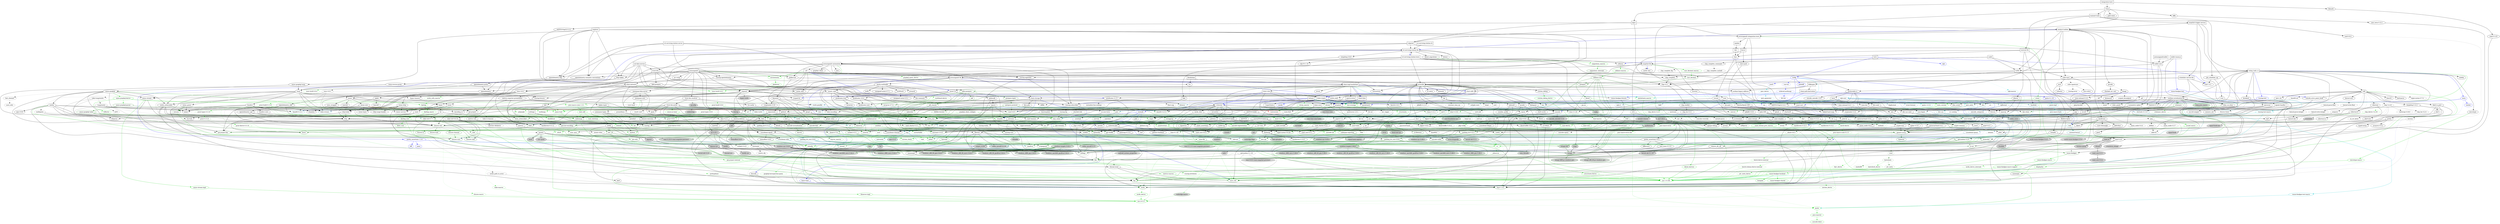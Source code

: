 digraph {
    0 [ label = "tests" shape = box]
    1 [ label = "catalyst-toolbox" shape = box]
    2 [ label = "chain-addr" shape = box]
    3 [ label = "chain-core" shape = box]
    4 [ label = "chain-ser" shape = box]
    5 [ label = "chain-crypto" shape = box]
    6 [ label = "typed-bytes" shape = box]
    7 [ label = "chain-impl-mockchain" shape = box]
    8 [ label = "cardano-legacy-address" shape = box]
    9 [ label = "chain-time" shape = box]
    10 [ label = "chain-vote" shape = box]
    11 [ label = "imhamt" shape = box]
    12 [ label = "sparse-array" shape = box]
    13 [ label = "chain-storage" shape = box]
    14 [ label = "jcli" shape = box]
    15 [ label = "jormungandr-lib" shape = box]
    16 [ label = "jormungandr-automation" shape = box]
    17 [ label = "jortestkit" shape = box]
    18 [ label = "jormungandr-integration-tests" shape = box]
    19 [ label = "hersir" shape = box]
    20 [ label = "thor" shape = box]
    21 [ label = "loki" shape = box]
    22 [ label = "mjolnir" shape = box]
    23 [ label = "snapshot-lib" shape = box]
    24 [ label = "symmetric-cipher" shape = box]
    25 [ label = "vit-servicing-station-lib" shape = box]
    26 [ label = "event-db" shape = box]
    27 [ label = "vit-servicing-station-tests" shape = box]
    28 [ label = "wallet" shape = box]
    29 [ label = "chain-path-derivation" shape = box]
    30 [ label = "hdkeygen" shape = box]
    31 [ label = "chain-network" shape = box]
    32 [ label = "jormungandrwallet" shape = box]
    33 [ label = "wallet-core" shape = box]
    34 [ label = "wallet-wasm-js" shape = box]
    35 [ label = "jormungandr" shape = box]
    36 [ label = "explorer" shape = box]
    37 [ label = "settings" shape = box]
    38 [ label = "blockchain" shape = box]
    39 [ label = "vit-servicing-station-cli" shape = box]
    40 [ label = "vit-servicing-station-server" shape = box]
    41 [ label = "iapyx" shape = box]
    42 [ label = "valgrind" shape = box]
    43 [ label = "vitup" shape = box]
    44 [ label = "mainnet-lib" shape = box]
    45 [ label = "mainnet-tools" shape = box]
    46 [ label = "scheduler-service-lib" shape = box]
    47 [ label = "signals-handler" shape = box]
    48 [ label = "snapshot-trigger-service" shape = box]
    49 [ label = "voting_tools_rs" shape = box]
    50 [ label = "integration-tests" shape = box]
    51 [ label = "cat-data-service" shape = box]
    52 [ label = "audit" shape = box]
    53 [ label = "config" color = blue]
    54 [ label = "dotenvy" color = turquoise4]
    55 [ label = "refinery" ]
    56 [ label = "serde" color = darkgreen]
    57 [ label = "sqlx" color = blue]
    58 [ label = "tokio" color = darkgreen]
    59 [ label = "uuid 1.4.1" ]
    60 [ label = "assert_cmd" ]
    61 [ label = "assert_fs" ]
    62 [ label = "bech32 0.8.1" ]
    63 [ label = "clap 4.2.1" ]
    64 [ label = "color-eyre" ]
    65 [ label = "csv" ]
    66 [ label = "fraction" ]
    67 [ label = "futures" ]
    68 [ label = "gag" ]
    69 [ label = "governor" ]
    70 [ label = "graphql_client" ]
    71 [ label = "hex" color = turquoise4]
    72 [ label = "image" ]
    73 [ label = "itertools 0.10.5" color = darkgreen]
    74 [ label = "once_cell" color = darkgreen]
    75 [ label = "predicates 2.1.5" ]
    76 [ label = "proptest" ]
    77 [ label = "qrcode" ]
    78 [ label = "quircs" ]
    79 [ label = "rand 0.8.5" color = darkgreen]
    80 [ label = "rand_chacha 0.3.1" color = darkgreen]
    81 [ label = "rayon" ]
    82 [ label = "regex" color = darkgreen]
    83 [ label = "reqwest" ]
    84 [ label = "rust_decimal" color = darkgreen]
    85 [ label = "rust_decimal_macros" color = green3]
    86 [ label = "serde_json" color = darkgreen]
    87 [ label = "serde_test" ]
    88 [ label = "serde_yaml" ]
    89 [ label = "sscanf" ]
    90 [ label = "test-strategy" color = green3]
    91 [ label = "thiserror" color = darkgreen]
    92 [ label = "time 0.3.20" color = darkgreen]
    93 [ label = "tracing" color = darkgreen]
    94 [ label = "tracing-subscriber" ]
    95 [ label = "url" color = darkgreen]
    96 [ label = "versionisator" color = green3]
    97 [ label = "cryptoxide 0.4.4" ]
    98 [ label = "quickcheck" ]
    99 [ label = "curve25519-dalek-ng" ]
    100 [ label = "ed25519-bip32 0.4.1" ]
    101 [ label = "ed25519-dalek" ]
    102 [ label = "generic-array" color = darkgreen]
    103 [ label = "rand_core 0.6.4" color = darkgreen]
    104 [ label = "sha2 0.10.6" color = darkgreen]
    105 [ label = "smoke" color = blue]
    106 [ label = "lazy_static" color = darkgreen]
    107 [ label = "quickcheck_macros" color = green3]
    108 [ label = "strum" ]
    109 [ label = "strum_macros" color = green3]
    110 [ label = "tempfile" color = darkgreen]
    111 [ label = "cbor_event" ]
    112 [ label = "base64 0.21.0" color = darkgreen]
    113 [ label = "cfg-if 1.0.0" color = darkgreen]
    114 [ label = "const_format" ]
    115 [ label = "criterion" ]
    116 [ label = "rustc_version" color = green3]
    117 [ label = "trybuild" color = blue]
    118 [ label = "data-pile" ]
    119 [ label = "sled" ]
    120 [ label = "base64 0.13.1" color = turquoise4]
    121 [ label = "bincode" ]
    122 [ label = "bytes" color = darkgreen]
    123 [ label = "clap_complete" ]
    124 [ label = "gtmpl" ]
    125 [ label = "rand 0.7.3" ]
    126 [ label = "rpassword" ]
    127 [ label = "serde_derive" color = green3]
    128 [ label = "http" ]
    129 [ label = "humantime" ]
    130 [ label = "parity-multiaddr" ]
    131 [ label = "serde_with" ]
    132 [ label = "bytesize" ]
    133 [ label = "custom_debug" ]
    134 [ label = "flate2" ]
    135 [ label = "fs_extra" ]
    136 [ label = "json" ]
    137 [ label = "keynesis" ]
    138 [ label = "log" color = darkgreen]
    139 [ label = "netstat2" ]
    140 [ label = "os_info" ]
    141 [ label = "poldercast" ]
    142 [ label = "prost 0.9.0" color = darkgreen]
    143 [ label = "semver" color = darkgreen]
    144 [ label = "sysinfo" ]
    145 [ label = "tar" ]
    146 [ label = "tokio-stream" color = turquoise4]
    147 [ label = "tonic 0.6.2" ]
    148 [ label = "tonic-build 0.6.2" color = green3]
    149 [ label = "warp" ]
    150 [ label = "zip" ]
    151 [ label = "console" ]
    152 [ label = "dialoguer" ]
    153 [ label = "indicatif" ]
    154 [ label = "sha-1" ]
    155 [ label = "sha2 0.9.9" ]
    156 [ label = "bech32 0.7.3" ]
    157 [ label = "rstest" color = green3]
    158 [ label = "yaml-rust" ]
    159 [ label = "ctrlc" ]
    160 [ label = "slave-pool" ]
    161 [ label = "cocoon" ]
    162 [ label = "dirs" color = turquoise4]
    163 [ label = "zeroize" ]
    164 [ label = "async-trait" color = green3]
    165 [ label = "diesel" color = darkgreen]
    166 [ label = "diesel_migrations" ]
    167 [ label = "dotenv" ]
    168 [ label = "http-zipkin" ]
    169 [ label = "notify" ]
    170 [ label = "pretty_assertions 1.3.0" color = blue]
    171 [ label = "r2d2" color = darkgreen]
    172 [ label = "simplelog 0.8.0" ]
    173 [ label = "tracing-futures" ]
    174 [ label = "bb8" ]
    175 [ label = "bb8-postgres" ]
    176 [ label = "chrono" color = darkgreen]
    177 [ label = "tokio-postgres" color = darkgreen]
    178 [ label = "cfg-if 0.1.10" ]
    179 [ label = "dyn-clone" color = darkgreen]
    180 [ label = "fake" ]
    181 [ label = "hyper" ]
    182 [ label = "postgres" color = darkgreen]
    183 [ label = "pretty_assertions 0.6.1" ]
    184 [ label = "rand_core 0.5.1" ]
    185 [ label = "hashlink" color = turquoise4]
    186 [ label = "paste 0.1.18" color = blue]
    187 [ label = "http-body" ]
    188 [ label = "pin-project" ]
    189 [ label = "clear_on_drop" ]
    190 [ label = "console_error_panic_hook" ]
    191 [ label = "getrandom 0.2.9" color = darkgreen]
    192 [ label = "js-sys" color = darkgreen]
    193 [ label = "wasm-bindgen" color = darkgreen]
    194 [ label = "wasm-bindgen-test" color = blue]
    195 [ label = "web-sys" color = turquoise4]
    196 [ label = "arc-swap" ]
    197 [ label = "enum-as-inner" color = green3]
    198 [ label = "jsonrpsee-core" ]
    199 [ label = "jsonrpsee-http-server" ]
    200 [ label = "libc" color = darkgreen]
    201 [ label = "linked-hash-map" ]
    202 [ label = "local-ip-address" ]
    203 [ label = "lru" ]
    204 [ label = "nix 0.25.1" style = filled, fillcolor = lightgrey]
    205 [ label = "opentelemetry" ]
    206 [ label = "opentelemetry-otlp" ]
    207 [ label = "opentelemetry-semantic-conventions" ]
    208 [ label = "prometheus" style = dashed]
    209 [ label = "tokio-util 0.6.10" ]
    210 [ label = "tracing-appender" ]
    211 [ label = "tracing-opentelemetry" ]
    212 [ label = "trust-dns-resolver" ]
    213 [ label = "anyhow" color = darkgreen]
    214 [ label = "async-graphql" ]
    215 [ label = "async-graphql-warp" ]
    216 [ label = "futures-channel" color = darkgreen]
    217 [ label = "futures-util" color = darkgreen]
    218 [ label = "ed25519-bip32 0.3.2" ]
    219 [ label = "prettytable-rs" ]
    220 [ label = "warp-reverse-proxy" ]
    221 [ label = "diffy" ]
    222 [ label = "glob" ]
    223 [ label = "path-slash" ]
    224 [ label = "rustls" color = turquoise4]
    225 [ label = "rustls-pemfile" color = turquoise4]
    226 [ label = "tempdir" ]
    227 [ label = "tokio-rustls" color = turquoise4]
    228 [ label = "uuid 0.8.2" ]
    229 [ label = "walkdir" color = darkgreen]
    230 [ label = "cardano-serialization-lib" ]
    231 [ label = "pharos" ]
    232 [ label = "job_scheduler_ng" ]
    233 [ label = "num-traits" color = darkgreen]
    234 [ label = "bytekind" ]
    235 [ label = "cddl" ]
    236 [ label = "ciborium" ]
    237 [ label = "dashmap" ]
    238 [ label = "insta" color = blue]
    239 [ label = "microtype" ]
    240 [ label = "nonempty" ]
    241 [ label = "tracing-test" color = blue]
    242 [ label = "validity" ]
    243 [ label = "libmath" ]
    244 [ label = "rand_chacha 0.2.2" ]
    245 [ label = "axum" ]
    246 [ label = "metrics" ]
    247 [ label = "metrics-exporter-prometheus" ]
    248 [ label = "tower" ]
    249 [ label = "tower-http" ]
    250 [ label = "clap_complete_command" ]
    251 [ label = "json5" color = blue, style = dashed]
    252 [ label = "nom" color = turquoise4]
    253 [ label = "pathdiff" color = blue]
    254 [ label = "ron" color = blue, style = dashed]
    255 [ label = "rust-ini" color = blue, style = dashed]
    256 [ label = "toml" color = darkgreen]
    257 [ label = "refinery-core" color = darkgreen]
    258 [ label = "refinery-macros" color = green3]
    259 [ label = "sqlx-core" color = steelblue]
    260 [ label = "sqlx-macros" color = turquoise3, style = dashed]
    261 [ label = "autocfg" color = green3]
    262 [ label = "mio" color = darkgreen]
    263 [ label = "num_cpus" color = darkgreen]
    264 [ label = "parking_lot 0.12.1" color = darkgreen]
    265 [ label = "pin-project-lite" color = darkgreen]
    266 [ label = "signal-hook-registry" color = darkgreen, style = "dashed,filled", fillcolor = lightgrey]
    267 [ label = "socket2 0.4.9" color = darkgreen, style = dashed]
    268 [ label = "tokio-macros" color = green3, style = dashed]
    269 [ label = "windows-sys 0.45.0" color = darkgreen, style = filled, fillcolor = lightgrey]
    270 [ label = "anstyle" ]
    271 [ label = "bstr" ]
    272 [ label = "doc-comment" ]
    273 [ label = "predicates 3.0.2" ]
    274 [ label = "predicates-core" ]
    275 [ label = "predicates-tree" ]
    276 [ label = "wait-timeout" ]
    277 [ label = "globwalk" ]
    278 [ label = "clap_builder" ]
    279 [ label = "clap_derive 4.2.0" color = green3, style = dashed]
    280 [ label = "backtrace" ]
    281 [ label = "color-spantrace" style = dashed]
    282 [ label = "eyre" ]
    283 [ label = "indenter" ]
    284 [ label = "owo-colors" ]
    285 [ label = "tracing-error" style = dashed]
    286 [ label = "csv-core" ]
    287 [ label = "itoa" color = darkgreen]
    288 [ label = "ryu" color = darkgreen]
    289 [ label = "num" ]
    290 [ label = "futures-core" color = darkgreen]
    291 [ label = "futures-executor" ]
    292 [ label = "futures-io" color = darkgreen]
    293 [ label = "futures-sink" color = darkgreen]
    294 [ label = "futures-task" color = darkgreen]
    295 [ label = "filedescriptor" ]
    296 [ label = "futures-timer" style = dashed]
    297 [ label = "no-std-compat" ]
    298 [ label = "nonzero_ext" ]
    299 [ label = "smallvec" color = darkgreen]
    300 [ label = "graphql_query_derive" color = green3, style = dashed]
    301 [ label = "bytemuck" ]
    302 [ label = "byteorder" color = darkgreen]
    303 [ label = "color_quant" ]
    304 [ label = "gif" style = dashed]
    305 [ label = "jpeg-decoder" style = dashed]
    306 [ label = "num-iter" ]
    307 [ label = "num-rational 0.3.2" ]
    308 [ label = "png" style = dashed]
    309 [ label = "scoped_threadpool" style = dashed]
    310 [ label = "tiff" style = dashed]
    311 [ label = "either" color = darkgreen]
    312 [ label = "difflib" style = dashed]
    313 [ label = "float-cmp" style = dashed]
    314 [ label = "normalize-line-endings" style = dashed]
    315 [ label = "bit-set" style = dashed]
    316 [ label = "bitflags" color = darkgreen]
    317 [ label = "quick-error 2.0.1" style = dashed]
    318 [ label = "rand_xorshift" ]
    319 [ label = "regex-syntax 0.6.29" color = darkgreen]
    320 [ label = "rusty-fork" style = dashed]
    321 [ label = "unarray" ]
    322 [ label = "checked_int_cast" ]
    323 [ label = "num-derive" color = green3]
    324 [ label = "ppv-lite86" color = darkgreen]
    325 [ label = "rayon-core" ]
    326 [ label = "aho-corasick" color = darkgreen]
    327 [ label = "memchr" color = darkgreen]
    328 [ label = "encoding_rs" ]
    329 [ label = "h2" ]
    330 [ label = "hyper-rustls" style = "dashed,filled", fillcolor = lightgrey]
    331 [ label = "ipnet" ]
    332 [ label = "mime" ]
    333 [ label = "percent-encoding" color = darkgreen]
    334 [ label = "serde_urlencoded" ]
    335 [ label = "tower-service" ]
    336 [ label = "wasm-bindgen-futures" ]
    337 [ label = "webpki-roots" color = turquoise4, style = dashed]
    338 [ label = "winreg" style = filled, fillcolor = lightgrey]
    339 [ label = "arrayvec 0.7.2" color = darkgreen]
    340 [ label = "borsh" color = darkgreen, style = dashed]
    341 [ label = "bytecheck" color = darkgreen, style = dashed]
    342 [ label = "rkyv" color = darkgreen, style = dashed]
    343 [ label = "quote" color = green3]
    344 [ label = "indexmap" color = darkgreen]
    345 [ label = "sscanf_macro" color = green3]
    346 [ label = "proc-macro2" color = green3]
    347 [ label = "structmeta" color = green3]
    348 [ label = "syn 1.0.109" color = green3]
    349 [ label = "thiserror-impl" color = green3]
    350 [ label = "num_threads" color = darkgreen, style = "dashed,filled", fillcolor = lightgrey]
    351 [ label = "time-core" color = darkgreen]
    352 [ label = "time-macros" color = green3, style = dashed]
    353 [ label = "tracing-attributes" color = green3, style = dashed]
    354 [ label = "tracing-core" color = darkgreen]
    355 [ label = "matchers" style = dashed]
    356 [ label = "nu-ansi-term" style = dashed]
    357 [ label = "sharded-slab" style = dashed]
    358 [ label = "thread_local" ]
    359 [ label = "tracing-log" style = dashed]
    360 [ label = "tracing-serde" style = dashed]
    361 [ label = "form_urlencoded" color = darkgreen]
    362 [ label = "idna 0.3.0" color = darkgreen]
    363 [ label = "platforms" color = green3]
    364 [ label = "env_logger" style = dashed]
    365 [ label = "digest 0.9.0" ]
    366 [ label = "subtle-ng" ]
    367 [ label = "curve25519-dalek" ]
    368 [ label = "ed25519" ]
    369 [ label = "typenum" color = darkgreen]
    370 [ label = "version_check" color = green3]
    371 [ label = "cpufeatures" color = darkgreen, style = filled, fillcolor = lightgrey]
    372 [ label = "digest 0.10.6" color = darkgreen]
    373 [ label = "heck 0.4.1" color = green3]
    374 [ label = "rustversion" color = red]
    375 [ label = "fastrand" color = darkgreen]
    376 [ label = "redox_syscall 0.3.5" color = darkgreen, style = filled, fillcolor = lightgrey]
    377 [ label = "rustix" color = darkgreen, style = filled, fillcolor = lightgrey]
    378 [ label = "const_format_proc_macros" color = green3]
    379 [ label = "atty" ]
    380 [ label = "cast" ]
    381 [ label = "clap 2.34.0" ]
    382 [ label = "criterion-plot" ]
    383 [ label = "oorandom" ]
    384 [ label = "plotters" ]
    385 [ label = "serde_cbor" ]
    386 [ label = "tinytemplate" ]
    387 [ label = "basic-toml" color = blue]
    388 [ label = "termcolor" color = darkgreen]
    389 [ label = "memmap2" ]
    390 [ label = "crc32fast" ]
    391 [ label = "crossbeam-epoch" ]
    392 [ label = "crossbeam-utils" color = turquoise4]
    393 [ label = "fs2" style = filled, fillcolor = lightgrey]
    394 [ label = "fxhash" ]
    395 [ label = "parking_lot 0.11.2" color = turquoise4]
    396 [ label = "gtmpl_value" ]
    397 [ label = "getrandom 0.1.16" style = dashed]
    398 [ label = "rand_hc" style = filled, fillcolor = lightgrey]
    399 [ label = "winapi" color = darkgreen, style = filled, fillcolor = lightgrey]
    400 [ label = "syn 2.0.13" color = green3]
    401 [ label = "fnv" color = darkgreen]
    402 [ label = "arrayref" ]
    403 [ label = "bs58" ]
    404 [ label = "data-encoding" ]
    405 [ label = "multihash" ]
    406 [ label = "static_assertions" ]
    407 [ label = "unsigned-varint 0.7.1" ]
    408 [ label = "serde_with_macros" color = green3, style = dashed]
    409 [ label = "custom_debug_derive" color = green3]
    410 [ label = "miniz_oxide 0.6.2" ]
    411 [ label = "cryptoxide 0.3.6" ]
    412 [ label = "prost-derive 0.9.0" color = green3, style = dashed]
    413 [ label = "core-foundation-sys" color = darkgreen, style = filled, fillcolor = lightgrey]
    414 [ label = "ntapi" style = filled, fillcolor = lightgrey]
    415 [ label = "filetime" ]
    416 [ label = "xattr" style = "dashed,filled", fillcolor = lightgrey]
    417 [ label = "tokio-util 0.7.7" color = darkgreen]
    418 [ label = "async-stream" ]
    419 [ label = "hyper-timeout" style = dashed]
    420 [ label = "tower-layer" ]
    421 [ label = "prost-build 0.9.0" color = green3, style = dashed]
    422 [ label = "headers" ]
    423 [ label = "mime_guess" ]
    424 [ label = "multiparty" style = dashed]
    425 [ label = "scoped-tls" ]
    426 [ label = "tokio-tungstenite" style = dashed]
    427 [ label = "aes" style = dashed]
    428 [ label = "bzip2" style = dashed]
    429 [ label = "constant_time_eq" style = dashed]
    430 [ label = "hmac 0.12.1" color = darkgreen]
    431 [ label = "pbkdf2 0.11.0" style = dashed]
    432 [ label = "sha1" color = turquoise4]
    433 [ label = "zstd" style = dashed]
    434 [ label = "encode_unicode 0.3.6" style = filled, fillcolor = lightgrey]
    435 [ label = "unicode-width" color = darkgreen]
    436 [ label = "windows-sys 0.42.0" style = filled, fillcolor = lightgrey]
    437 [ label = "shell-words" ]
    438 [ label = "number_prefix" ]
    439 [ label = "block-buffer 0.9.0" ]
    440 [ label = "opaque-debug" ]
    441 [ label = "nix 0.26.2" style = filled, fillcolor = lightgrey]
    442 [ label = "crossbeam-channel" ]
    443 [ label = "aes-gcm" ]
    444 [ label = "chacha20poly1305" ]
    445 [ label = "hmac 0.11.0" ]
    446 [ label = "pbkdf2 0.9.0" ]
    447 [ label = "dirs-sys" color = turquoise4]
    448 [ label = "zeroize_derive" color = green3, style = dashed]
    449 [ label = "diesel_derives" color = green3]
    450 [ label = "pq-sys" color = darkgreen, style = dashed]
    451 [ label = "migrations_internals" color = darkgreen]
    452 [ label = "migrations_macros" color = green3]
    453 [ label = "zipkin" ]
    454 [ label = "fsevent-sys" style = "dashed,filled", fillcolor = lightgrey]
    455 [ label = "inotify" style = filled, fillcolor = lightgrey]
    456 [ label = "kqueue" style = filled, fillcolor = lightgrey]
    457 [ label = "ctor" color = green3, style = filled, fillcolor = lightgrey]
    458 [ label = "diff" color = blue]
    459 [ label = "output_vt100" style = filled, fillcolor = lightgrey]
    460 [ label = "yansi" color = blue]
    461 [ label = "scheduled-thread-pool" color = darkgreen]
    462 [ label = "iana-time-zone" color = darkgreen, style = "dashed,filled", fillcolor = lightgrey]
    463 [ label = "num-integer" color = darkgreen]
    464 [ label = "time 0.1.45" color = darkgreen, style = dashed]
    465 [ label = "fallible-iterator" color = darkgreen]
    466 [ label = "phf" color = darkgreen]
    467 [ label = "postgres-protocol" color = darkgreen]
    468 [ label = "postgres-types" color = darkgreen]
    469 [ label = "socket2 0.5.1" color = darkgreen]
    470 [ label = "httparse" ]
    471 [ label = "httpdate" ]
    472 [ label = "want" ]
    473 [ label = "ansi_term 0.11.0" ]
    474 [ label = "difference" ]
    475 [ label = "hashbrown 0.12.3" color = darkgreen]
    476 [ label = "paste-impl" color = turquoise3]
    477 [ label = "proc-macro-hack" color = turquoise3]
    478 [ label = "pin-project-internal" color = green3]
    479 [ label = "cc" color = green3]
    480 [ label = "wasi 0.11.0+wasi-snapshot-preview1" color = darkgreen, style = filled, fillcolor = lightgrey]
    481 [ label = "wasm-bindgen-macro" color = green3]
    482 [ label = "wasm-bindgen-test-macro" color = turquoise3]
    483 [ label = "beef" ]
    484 [ label = "jsonrpsee-types" ]
    485 [ label = "rustc-hash" style = dashed]
    486 [ label = "globset" ]
    487 [ label = "unicase" color = darkgreen]
    488 [ label = "neli" style = filled, fillcolor = lightgrey]
    489 [ label = "memoffset 0.6.5" style = "dashed,filled", fillcolor = lightgrey]
    490 [ label = "pin-utils" color = darkgreen]
    491 [ label = "opentelemetry_api" ]
    492 [ label = "opentelemetry_sdk" ]
    493 [ label = "opentelemetry-proto" ]
    494 [ label = "prost 0.11.8" color = darkgreen, style = dashed]
    495 [ label = "tonic 0.8.3" style = dashed]
    496 [ label = "protobuf" style = dashed]
    497 [ label = "slab" color = darkgreen]
    498 [ label = "ipconfig" style = "dashed,filled", fillcolor = lightgrey]
    499 [ label = "lru-cache" ]
    500 [ label = "resolv-conf" style = dashed]
    501 [ label = "trust-dns-proto" ]
    502 [ label = "async-graphql-derive" color = green3]
    503 [ label = "async-graphql-parser" color = darkgreen]
    504 [ label = "async-graphql-value" color = darkgreen]
    505 [ label = "fast_chemail" style = dashed]
    506 [ label = "multer" ]
    507 [ label = "futures-macro" color = green3, style = dashed]
    508 [ label = "encode_unicode 1.0.0" ]
    509 [ label = "is-terminal" ]
    510 [ label = "term" ]
    511 [ label = "ansi_term 0.12.1" ]
    512 [ label = "ring" color = turquoise4]
    513 [ label = "sct" color = turquoise4]
    514 [ label = "webpki" color = turquoise4]
    515 [ label = "rand 0.4.6" ]
    516 [ label = "remove_dir_all" ]
    517 [ label = "same-file" color = darkgreen]
    518 [ label = "winapi-util" color = darkgreen, style = filled, fillcolor = lightgrey]
    519 [ label = "noop_proc_macro" color = green3, style = filled, fillcolor = lightgrey]
    520 [ label = "num-bigint" color = turquoise4]
    521 [ label = "rand_os" style = filled, fillcolor = lightgrey]
    522 [ label = "schemars" color = darkgreen]
    523 [ label = "serde-wasm-bindgen 0.4.5" style = filled, fillcolor = lightgrey]
    524 [ label = "cron" ]
    525 [ label = "libm" color = darkgreen, style = dashed]
    526 [ label = "abnf_to_pest" ]
    527 [ label = "base16" ]
    528 [ label = "base64-url" style = dashed]
    529 [ label = "clap 3.2.23" style = dashed]
    530 [ label = "codespan-reporting" color = darkgreen]
    531 [ label = "crossterm" style = "dashed,filled", fillcolor = lightgrey]
    532 [ label = "displaydoc" color = green3]
    533 [ label = "hexf-parse" ]
    534 [ label = "itertools 0.11.0" color = turquoise4]
    535 [ label = "lexical-core" ]
    536 [ label = "pest_meta" color = turquoise4]
    537 [ label = "pest_vm" ]
    538 [ label = "regex-syntax 0.7.4" style = dashed]
    539 [ label = "serde-wasm-bindgen 0.5.0" style = "dashed,filled", fillcolor = lightgrey]
    540 [ label = "simplelog 0.12.1" ]
    541 [ label = "uriparse" style = dashed]
    542 [ label = "ciborium-io" ]
    543 [ label = "ciborium-ll" ]
    544 [ label = "hashbrown 0.14.0" ]
    545 [ label = "lock_api" color = darkgreen]
    546 [ label = "parking_lot_core 0.9.8" color = darkgreen]
    547 [ label = "similar" color = blue]
    548 [ label = "microtype-macro" color = green3]
    549 [ label = "secrecy" style = dashed]
    550 [ label = "tracing-test-macro" color = turquoise3]
    551 [ label = "rand 0.3.23" ]
    552 [ label = "axum-core" ]
    553 [ label = "matchit" ]
    554 [ label = "serde_path_to_error" style = dashed]
    555 [ label = "sync_wrapper" ]
    556 [ label = "ahash 0.7.6" color = darkgreen]
    557 [ label = "metrics-macros" color = green3]
    558 [ label = "metrics-util" ]
    559 [ label = "quanta" ]
    560 [ label = "http-range-header" ]
    561 [ label = "clap_complete_fig" style = dashed]
    562 [ label = "clap_complete_nushell" style = dashed]
    563 [ label = "pest" color = darkgreen]
    564 [ label = "pest_derive" color = turquoise3, style = dashed]
    565 [ label = "minimal-lexical" color = turquoise4]
    566 [ label = "ordered-multimap" color = blue, style = dashed]
    567 [ label = "siphasher" color = darkgreen]
    568 [ label = "atoi" color = steelblue]
    569 [ label = "bigdecimal" color = steelblue, style = dashed]
    570 [ label = "crc" color = steelblue, style = dashed]
    571 [ label = "crossbeam-queue" color = steelblue]
    572 [ label = "event-listener" color = steelblue]
    573 [ label = "futures-intrusive" color = steelblue]
    574 [ label = "hkdf" color = steelblue, style = dashed]
    575 [ label = "md-5" color = darkgreen]
    576 [ label = "paste 1.0.14" color = turquoise3]
    577 [ label = "sqlformat" color = steelblue]
    578 [ label = "sqlx-rt" color = steelblue]
    579 [ label = "stringprep" color = darkgreen]
    580 [ label = "whoami" color = steelblue, style = dashed]
    581 [ label = "hermit-abi 0.2.6" color = darkgreen, style = filled, fillcolor = lightgrey]
    582 [ label = "windows-targets 0.42.2" color = darkgreen, style = filled, fillcolor = lightgrey]
    583 [ label = "regex-automata" style = dashed]
    584 [ label = "termtree" ]
    585 [ label = "ignore" ]
    586 [ label = "anstream" style = dashed]
    587 [ label = "clap_lex 0.4.1" ]
    588 [ label = "strsim" color = darkgreen, style = dashed]
    589 [ label = "addr2line" ]
    590 [ label = "object" ]
    591 [ label = "rustc-demangle" ]
    592 [ label = "num-complex" ]
    593 [ label = "num-rational 0.4.1" ]
    594 [ label = "graphql_client_codegen" color = green3, style = dashed]
    595 [ label = "weezl" style = dashed]
    596 [ label = "deflate" style = dashed]
    597 [ label = "miniz_oxide 0.3.7" style = dashed]
    598 [ label = "miniz_oxide 0.4.4" style = dashed]
    599 [ label = "bit-vec" style = dashed]
    600 [ label = "quick-error 1.2.3" style = dashed]
    601 [ label = "crossbeam-deque" ]
    602 [ label = "borsh-derive" color = green3, style = dashed]
    603 [ label = "hashbrown 0.13.2" color = darkgreen, style = dashed]
    604 [ label = "bytecheck_derive" color = green3, style = dashed]
    605 [ label = "ptr_meta" color = darkgreen, style = dashed]
    606 [ label = "simdutf8" color = darkgreen, style = dashed]
    607 [ label = "rend" color = darkgreen, style = dashed]
    608 [ label = "rkyv_derive" color = green3, style = dashed]
    609 [ label = "seahash" color = darkgreen, style = dashed]
    610 [ label = "unicode-ident" color = green3]
    611 [ label = "structmeta-derive" color = green3]
    612 [ label = "valuable" color = darkgreen, style = "dashed,filled", fillcolor = lightgrey]
    613 [ label = "overload" style = dashed]
    614 [ label = "unicode-bidi" color = darkgreen]
    615 [ label = "unicode-normalization" color = darkgreen]
    616 [ label = "subtle" color = darkgreen]
    617 [ label = "signature" ]
    618 [ label = "block-buffer 0.10.4" color = darkgreen, style = dashed]
    619 [ label = "crypto-common" color = darkgreen]
    620 [ label = "unicode-segmentation" color = darkgreen]
    621 [ label = "instant" color = darkgreen]
    622 [ label = "errno" color = darkgreen, style = filled, fillcolor = lightgrey]
    623 [ label = "io-lifetimes" color = darkgreen]
    624 [ label = "linux-raw-sys" color = darkgreen, style = filled, fillcolor = lightgrey]
    625 [ label = "unicode-xid" color = green3]
    626 [ label = "hermit-abi 0.1.19" style = filled, fillcolor = lightgrey]
    627 [ label = "textwrap 0.11.0" ]
    628 [ label = "plotters-backend" ]
    629 [ label = "plotters-svg" style = dashed]
    630 [ label = "half" ]
    631 [ label = "memoffset 0.8.0" ]
    632 [ label = "scopeguard" color = darkgreen]
    633 [ label = "parking_lot_core 0.8.6" color = turquoise4]
    634 [ label = "wasi 0.9.0+wasi-snapshot-preview1" style = "dashed,filled", fillcolor = lightgrey]
    635 [ label = "winapi-i686-pc-windows-gnu" color = darkgreen, style = filled, fillcolor = lightgrey]
    636 [ label = "winapi-x86_64-pc-windows-gnu" color = darkgreen, style = filled, fillcolor = lightgrey]
    637 [ label = "multihash-derive" color = green3, style = dashed]
    638 [ label = "unsigned-varint 0.5.1" ]
    639 [ label = "darling" color = green3]
    640 [ label = "synstructure" color = green3]
    641 [ label = "adler" ]
    642 [ label = "redox_syscall 0.2.16" color = turquoise4, style = filled, fillcolor = lightgrey]
    643 [ label = "async-stream-impl" color = green3]
    644 [ label = "tokio-io-timeout" style = dashed]
    645 [ label = "heck 0.3.3" color = green3, style = dashed]
    646 [ label = "multimap" color = green3, style = dashed]
    647 [ label = "petgraph" color = green3, style = dashed]
    648 [ label = "prost-types 0.9.0" color = green3, style = dashed]
    649 [ label = "which" color = green3, style = dashed]
    650 [ label = "headers-core" ]
    651 [ label = "try-lock" ]
    652 [ label = "tungstenite" style = dashed]
    653 [ label = "cipher 0.3.0" ]
    654 [ label = "bzip2-sys" style = dashed]
    655 [ label = "password-hash" style = dashed]
    656 [ label = "zstd-safe" style = dashed]
    657 [ label = "windows_aarch64_gnullvm 0.42.2" color = darkgreen, style = filled, fillcolor = lightgrey]
    658 [ label = "windows_aarch64_msvc 0.42.2" color = darkgreen, style = filled, fillcolor = lightgrey]
    659 [ label = "windows_i686_gnu 0.42.2" color = darkgreen, style = filled, fillcolor = lightgrey]
    660 [ label = "windows_i686_msvc 0.42.2" color = darkgreen, style = filled, fillcolor = lightgrey]
    661 [ label = "windows_x86_64_gnu 0.42.2" color = darkgreen, style = filled, fillcolor = lightgrey]
    662 [ label = "windows_x86_64_gnullvm 0.42.2" color = darkgreen, style = filled, fillcolor = lightgrey]
    663 [ label = "windows_x86_64_msvc 0.42.2" color = darkgreen, style = filled, fillcolor = lightgrey]
    664 [ label = "aead 0.4.3" ]
    665 [ label = "ctr" ]
    666 [ label = "ghash" ]
    667 [ label = "aead 0.5.2" ]
    668 [ label = "chacha20" ]
    669 [ label = "cipher 0.4.4" ]
    670 [ label = "poly1305" ]
    671 [ label = "crypto-mac" ]
    672 [ label = "redox_users" color = turquoise4, style = filled, fillcolor = lightgrey]
    673 [ label = "vcpkg" color = green3, style = "dashed,filled", fillcolor = lightgrey]
    674 [ label = "lazycell" ]
    675 [ label = "zipkin-types" ]
    676 [ label = "inotify-sys" style = filled, fillcolor = lightgrey]
    677 [ label = "kqueue-sys" style = filled, fillcolor = lightgrey]
    678 [ label = "android_system_properties" color = darkgreen, style = "dashed,filled", fillcolor = lightgrey]
    679 [ label = "iana-time-zone-haiku" color = darkgreen, style = "dashed,filled", fillcolor = lightgrey]
    680 [ label = "windows" color = darkgreen, style = "dashed,filled", fillcolor = lightgrey]
    681 [ label = "wasi 0.10.0+wasi-snapshot-preview1" color = darkgreen, style = filled, fillcolor = lightgrey]
    682 [ label = "phf_shared" color = darkgreen]
    683 [ label = "jobserver" color = green3, style = dashed]
    684 [ label = "wasm-bindgen-macro-support" color = green3]
    685 [ label = "tonic-build 0.8.4" color = green3, style = dashed]
    686 [ label = "prost-derive 0.11.8" color = green3, style = dashed]
    687 [ label = "widestring" style = "dashed,filled", fillcolor = lightgrey]
    688 [ label = "hostname" style = dashed]
    689 [ label = "idna 0.2.3" ]
    690 [ label = "tinyvec" color = darkgreen]
    691 [ label = "Inflector" color = green3]
    692 [ label = "proc-macro-crate 1.3.1" color = green3]
    693 [ label = "ascii_utils" style = dashed]
    694 [ label = "spin 0.9.8" ]
    695 [ label = "hermit-abi 0.3.1" color = darkgreen, style = filled, fillcolor = lightgrey]
    696 [ label = "dirs-next" ]
    697 [ label = "spin 0.5.2" color = turquoise4, style = filled, fillcolor = lightgrey]
    698 [ label = "untrusted" color = turquoise4]
    699 [ label = "fuchsia-cprng" style = filled, fillcolor = lightgrey]
    700 [ label = "rand_core 0.3.1" style = filled, fillcolor = lightgrey]
    701 [ label = "rdrand" style = filled, fillcolor = lightgrey]
    702 [ label = "cloudabi" style = filled, fillcolor = lightgrey]
    703 [ label = "rand_core 0.4.2" style = filled, fillcolor = lightgrey]
    704 [ label = "schemars_derive" color = green3, style = dashed]
    705 [ label = "abnf" ]
    706 [ label = "pretty" ]
    707 [ label = "clap_derive 3.2.18" color = green3, style = dashed]
    708 [ label = "clap_lex 0.2.4" style = dashed]
    709 [ label = "textwrap 0.16.0" style = dashed]
    710 [ label = "crossterm_winapi" style = "dashed,filled", fillcolor = lightgrey]
    711 [ label = "signal-hook" style = "dashed,filled", fillcolor = lightgrey]
    712 [ label = "signal-hook-mio" style = "dashed,filled", fillcolor = lightgrey]
    713 [ label = "lexical-parse-float" style = dashed]
    714 [ label = "lexical-parse-integer" style = dashed]
    715 [ label = "lexical-util" ]
    716 [ label = "lexical-write-float" style = dashed]
    717 [ label = "lexical-write-integer" style = dashed]
    718 [ label = "windows-targets 0.48.0" color = darkgreen, style = filled, fillcolor = lightgrey]
    719 [ label = "atomic-shim" style = dashed]
    720 [ label = "hashbrown 0.11.2" style = dashed]
    721 [ label = "sketches-ddsketch" style = dashed]
    722 [ label = "mach" style = filled, fillcolor = lightgrey]
    723 [ label = "raw-cpuid" style = filled, fillcolor = lightgrey]
    724 [ label = "ucd-trie" color = darkgreen]
    725 [ label = "pest_generator" color = turquoise3, style = dashed]
    726 [ label = "dlv-list" color = blue, style = dashed]
    727 [ label = "crc-catalog" color = steelblue, style = dashed]
    728 [ label = "unicode_categories" color = steelblue]
    729 [ label = "anstyle-parse" style = dashed]
    730 [ label = "anstyle-wincon" style = "dashed,filled", fillcolor = lightgrey]
    731 [ label = "concolor-override" style = dashed]
    732 [ label = "concolor-query" style = dashed]
    733 [ label = "utf8parse" style = dashed]
    734 [ label = "gimli" ]
    735 [ label = "graphql-introspection-query" color = green3, style = dashed]
    736 [ label = "graphql-parser" color = green3, style = dashed]
    737 [ label = "adler32" style = dashed]
    738 [ label = "borsh-derive-internal" color = green3, style = dashed]
    739 [ label = "borsh-schema-derive-internal" color = green3, style = dashed]
    740 [ label = "proc-macro-crate 0.1.5" color = green3, style = dashed]
    741 [ label = "ahash 0.8.3" color = darkgreen, style = dashed]
    742 [ label = "ptr_meta_derive" color = green3, style = dashed]
    743 [ label = "errno-dragonfly" color = darkgreen, style = filled, fillcolor = lightgrey]
    744 [ label = "windows-sys 0.48.0" color = darkgreen, style = "dashed,filled", fillcolor = lightgrey]
    745 [ label = "proc-macro-error" color = green3, style = dashed]
    746 [ label = "darling_core" color = green3]
    747 [ label = "darling_macro" color = green3]
    748 [ label = "fixedbitset" color = green3, style = dashed]
    749 [ label = "utf-8" style = dashed]
    750 [ label = "pkg-config" color = green3, style = dashed]
    751 [ label = "base64ct" style = dashed]
    752 [ label = "zstd-sys" style = dashed]
    753 [ label = "polyval" ]
    754 [ label = "inout" ]
    755 [ label = "universal-hash 0.5.0" ]
    756 [ label = "cxx" color = darkgreen, style = "dashed,filled", fillcolor = lightgrey]
    757 [ label = "cxx-build" color = green3, style = "dashed,filled", fillcolor = lightgrey]
    758 [ label = "wasm-bindgen-backend" color = green3]
    759 [ label = "wasm-bindgen-shared" color = green3]
    760 [ label = "prettyplease" color = green3, style = dashed]
    761 [ label = "prost-build 0.11.8" color = green3, style = dashed]
    762 [ label = "match_cfg" style = dashed]
    763 [ label = "matches" ]
    764 [ label = "tinyvec_macros" color = darkgreen, style = dashed]
    765 [ label = "toml_edit" color = green3]
    766 [ label = "dirs-sys-next" ]
    767 [ label = "serde_derive_internals" color = green3, style = dashed]
    768 [ label = "abnf-core" ]
    769 [ label = "arrayvec 0.5.2" ]
    770 [ label = "typed-arena" ]
    771 [ label = "os_str_bytes" style = dashed]
    772 [ label = "windows_aarch64_gnullvm 0.48.0" color = darkgreen, style = filled, fillcolor = lightgrey]
    773 [ label = "windows_aarch64_msvc 0.48.0" color = darkgreen, style = filled, fillcolor = lightgrey]
    774 [ label = "windows_i686_gnu 0.48.0" color = darkgreen, style = filled, fillcolor = lightgrey]
    775 [ label = "windows_i686_msvc 0.48.0" color = darkgreen, style = filled, fillcolor = lightgrey]
    776 [ label = "windows_x86_64_gnu 0.48.0" color = darkgreen, style = filled, fillcolor = lightgrey]
    777 [ label = "windows_x86_64_gnullvm 0.48.0" color = darkgreen, style = filled, fillcolor = lightgrey]
    778 [ label = "windows_x86_64_msvc 0.48.0" color = darkgreen, style = filled, fillcolor = lightgrey]
    779 [ label = "combine" color = green3, style = dashed]
    780 [ label = "proc-macro-error-attr" color = green3, style = dashed]
    781 [ label = "ident_case" color = green3]
    782 [ label = "universal-hash 0.4.1" ]
    783 [ label = "cxxbridge-flags" color = green3, style = "dashed,filled", fillcolor = lightgrey]
    784 [ label = "cxxbridge-macro" color = green3, style = "dashed,filled", fillcolor = lightgrey]
    785 [ label = "link-cplusplus" color = darkgreen, style = "dashed,filled", fillcolor = lightgrey]
    786 [ label = "scratch" color = green3, style = "dashed,filled", fillcolor = lightgrey]
    787 [ label = "bumpalo" color = green3]
    788 [ label = "prost-types 0.11.8" color = green3, style = dashed]
    789 [ label = "toml_datetime" color = green3]
    790 [ label = "winnow" color = green3]
    791 [ label = "ascii" color = green3, style = dashed]
    792 [ label = "unreachable" color = green3, style = dashed]
    793 [ label = "void" color = green3, style = dashed]
    0 -> 53 [ color = blue]
    0 -> 55 [ color = blue]
    0 -> 57 [ color = blue]
    0 -> 59 [ color = blue]
    1 -> 64 [ ]
    1 -> 68 [ ]
    1 -> 69 [ ]
    1 -> 18 [ ]
    1 -> 77 [ ]
    1 -> 78 [ ]
    1 -> 89 [ ]
    1 -> 24 [ ]
    1 -> 25 [ style = dotted]
    1 -> 25 [ color = blue]
    1 -> 28 [ ]
    2 -> 3 [ ]
    2 -> 5 [ ]
    2 -> 5 [ color = blue]
    3 -> 4 [ ]
    4 -> 91 [ ]
    5 -> 62 [ ]
    5 -> 99 [ ]
    5 -> 100 [ ]
    5 -> 101 [ ]
    5 -> 71 [ ]
    5 -> 76 [ style = dotted]
    5 -> 76 [ color = blue]
    5 -> 98 [ style = dotted]
    5 -> 98 [ color = blue]
    5 -> 81 [ ]
    5 -> 104 [ ]
    5 -> 105 [ color = blue]
    5 -> 90 [ color = green3, style = dotted]
    5 -> 90 [ color = turquoise3]
    5 -> 6 [ ]
    7 -> 8 [ ]
    7 -> 2 [ ]
    7 -> 2 [ color = blue]
    7 -> 9 [ ]
    7 -> 9 [ color = blue]
    7 -> 10 [ ]
    7 -> 11 [ ]
    7 -> 107 [ color = green3, style = dotted]
    7 -> 107 [ color = turquoise3]
    7 -> 12 [ ]
    7 -> 108 [ ]
    7 -> 93 [ ]
    8 -> 111 [ ]
    8 -> 100 [ ]
    9 -> 3 [ ]
    9 -> 76 [ style = dotted]
    9 -> 76 [ color = blue]
    9 -> 98 [ style = dotted]
    9 -> 98 [ color = blue]
    9 -> 90 [ color = green3, style = dotted]
    9 -> 90 [ color = turquoise3]
    10 -> 112 [ ]
    10 -> 3 [ ]
    10 -> 5 [ ]
    10 -> 114 [ ]
    10 -> 115 [ color = blue]
    11 -> 115 [ color = blue]
    11 -> 76 [ style = dotted]
    11 -> 76 [ color = blue]
    11 -> 116 [ color = green3]
    11 -> 90 [ color = green3, style = dotted]
    11 -> 90 [ color = turquoise3]
    11 -> 91 [ ]
    11 -> 117 [ color = blue]
    12 -> 76 [ color = blue]
    12 -> 90 [ color = turquoise3]
    13 -> 115 [ style = dotted]
    13 -> 118 [ ]
    13 -> 103 [ style = dotted]
    13 -> 103 [ color = blue]
    13 -> 119 [ ]
    13 -> 110 [ style = dotted]
    13 -> 110 [ color = blue]
    13 -> 91 [ ]
    14 -> 61 [ color = blue]
    14 -> 123 [ ]
    14 -> 124 [ ]
    14 -> 15 [ ]
    14 -> 75 [ color = blue]
    14 -> 83 [ ]
    14 -> 126 [ ]
    14 -> 96 [ color = green3]
    15 -> 121 [ color = blue]
    15 -> 7 [ ]
    15 -> 7 [ color = blue]
    15 -> 128 [ ]
    15 -> 129 [ ]
    15 -> 130 [ ]
    15 -> 131 [ ]
    15 -> 88 [ color = blue]
    16 -> 60 [ ]
    16 -> 13 [ ]
    16 -> 70 [ ]
    16 -> 14 [ ]
    16 -> 17 [ ]
    16 -> 136 [ ]
    16 -> 139 [ ]
    16 -> 141 [ ]
    16 -> 147 [ ]
    16 -> 148 [ color = green3]
    16 -> 94 [ ]
    17 -> 61 [ ]
    17 -> 62 [ ]
    17 -> 132 [ ]
    17 -> 65 [ ]
    17 -> 133 [ ]
    17 -> 152 [ ]
    17 -> 135 [ ]
    17 -> 71 [ ]
    17 -> 129 [ ]
    17 -> 153 [ ]
    17 -> 140 [ ]
    17 -> 75 [ ]
    17 -> 83 [ ]
    17 -> 143 [ ]
    17 -> 88 [ ]
    17 -> 154 [ ]
    17 -> 155 [ ]
    17 -> 144 [ ]
    17 -> 145 [ ]
    17 -> 149 [ ]
    17 -> 150 [ ]
    18 -> 156 [ ]
    18 -> 19 [ ]
    18 -> 22 [ ]
    18 -> 157 [ color = green3]
    19 -> 159 [ ]
    19 -> 160 [ ]
    19 -> 20 [ ]
    20 -> 161 [ ]
    20 -> 162 [ ]
    20 -> 16 [ ]
    21 -> 20 [ ]
    22 -> 21 [ ]
    23 -> 66 [ ]
    23 -> 15 [ ]
    23 -> 83 [ ]
    23 -> 85 [ color = green3]
    23 -> 87 [ style = dotted]
    23 -> 87 [ color = blue]
    24 -> 97 [ ]
    24 -> 79 [ ]
    24 -> 91 [ ]
    24 -> 163 [ ]
    25 -> 166 [ ]
    25 -> 167 [ ]
    25 -> 26 [ ]
    25 -> 168 [ ]
    25 -> 169 [ ]
    25 -> 170 [ color = blue]
    25 -> 172 [ ]
    25 -> 173 [ ]
    25 -> 94 [ ]
    25 -> 27 [ color = blue]
    26 -> 175 [ ]
    26 -> 54 [ ]
    26 -> 84 [ ]
    26 -> 91 [ ]
    27 -> 60 [ ]
    27 -> 178 [ ]
    27 -> 63 [ ]
    27 -> 179 [ ]
    27 -> 180 [ ]
    27 -> 17 [ ]
    27 -> 183 [ ]
    27 -> 55 [ ]
    27 -> 23 [ ]
    27 -> 25 [ ]
    28 -> 185 [ ]
    28 -> 30 [ ]
    28 -> 15 [ ]
    29 -> 186 [ color = blue]
    29 -> 98 [ color = blue]
    29 -> 107 [ color = turquoise3]
    29 -> 91 [ ]
    30 -> 8 [ ]
    30 -> 2 [ ]
    30 -> 29 [ ]
    31 -> 5 [ ]
    31 -> 67 [ ]
    31 -> 91 [ ]
    31 -> 147 [ ]
    31 -> 148 [ color = green3]
    32 -> 33 [ ]
    33 -> 156 [ ]
    33 -> 24 [ ]
    33 -> 28 [ ]
    34 -> 189 [ ]
    34 -> 33 [ ]
    34 -> 194 [ color = blue]
    35 -> 196 [ ]
    35 -> 31 [ ]
    35 -> 13 [ ]
    35 -> 63 [ ]
    35 -> 168 [ ]
    35 -> 15 [ ]
    35 -> 199 [ ]
    35 -> 202 [ ]
    35 -> 204 [ arrowType = empty, fillcolor = lightgrey]
    35 -> 206 [ ]
    35 -> 207 [ ]
    35 -> 141 [ ]
    35 -> 208 [ style = dotted]
    35 -> 83 [ ]
    35 -> 210 [ ]
    35 -> 211 [ ]
    35 -> 212 [ ]
    35 -> 96 [ color = green3]
    35 -> 149 [ ]
    36 -> 215 [ ]
    36 -> 31 [ ]
    36 -> 168 [ ]
    36 -> 18 [ ]
    36 -> 206 [ ]
    36 -> 207 [ ]
    36 -> 210 [ ]
    36 -> 211 [ ]
    37 -> 119 [ ]
    37 -> 91 [ ]
    38 -> 7 [ ]
    38 -> 203 [ ]
    39 -> 25 [ ]
    40 -> 206 [ ]
    40 -> 207 [ ]
    40 -> 210 [ ]
    40 -> 211 [ ]
    40 -> 25 [ ]
    41 -> 1 [ ]
    41 -> 218 [ ]
    41 -> 219 [ ]
    41 -> 42 [ ]
    42 -> 16 [ ]
    42 -> 25 [ ]
    42 -> 33 [ ]
    42 -> 220 [ ]
    43 -> 221 [ ]
    43 -> 45 [ ]
    43 -> 223 [ ]
    43 -> 210 [ ]
    43 -> 228 [ ]
    43 -> 42 [ ]
    44 -> 230 [ ]
    44 -> 231 [ ]
    44 -> 23 [ ]
    44 -> 226 [ ]
    44 -> 20 [ ]
    45 -> 232 [ ]
    45 -> 44 [ ]
    45 -> 219 [ ]
    45 -> 48 [ ]
    46 -> 176 [ ]
    46 -> 63 [ ]
    46 -> 67 [ ]
    46 -> 17 [ ]
    46 -> 59 [ ]
    47 -> 67 [ ]
    47 -> 58 [ ]
    48 -> 1 [ ]
    48 -> 46 [ ]
    48 -> 47 [ ]
    48 -> 49 [ ]
    49 -> 234 [ ]
    49 -> 230 [ ]
    49 -> 235 [ ]
    49 -> 63 [ ]
    49 -> 64 [ ]
    49 -> 237 [ ]
    49 -> 162 [ ]
    49 -> 238 [ color = blue]
    49 -> 239 [ ]
    49 -> 240 [ ]
    49 -> 76 [ ]
    49 -> 81 [ ]
    49 -> 84 [ ]
    49 -> 90 [ color = green3]
    49 -> 241 [ color = blue]
    49 -> 242 [ ]
    50 -> 41 [ ]
    50 -> 243 [ ]
    50 -> 43 [ ]
    51 -> 245 [ ]
    51 -> 63 [ ]
    51 -> 26 [ ]
    51 -> 247 [ ]
    51 -> 131 [ ]
    51 -> 249 [ ]
    51 -> 94 [ ]
    52 -> 13 [ ]
    52 -> 250 [ ]
    52 -> 64 [ ]
    52 -> 28 [ ]
    53 -> 164 [ color = turquoise3]
    53 -> 251 [ color = blue, style = dotted]
    53 -> 106 [ color = blue]
    53 -> 252 [ color = blue]
    53 -> 253 [ color = blue]
    53 -> 254 [ color = blue, style = dotted]
    53 -> 255 [ color = blue, style = dotted]
    53 -> 86 [ color = blue, style = dotted]
    53 -> 256 [ color = blue, style = dotted]
    53 -> 158 [ color = blue, style = dotted]
    55 -> 258 [ color = green3]
    56 -> 127 [ color = green3, style = dotted]
    57 -> 260 [ color = turquoise3, style = dotted]
    58 -> 122 [ color = darkgreen, style = dotted]
    58 -> 262 [ color = darkgreen, style = dotted]
    58 -> 263 [ color = darkgreen, style = dotted]
    58 -> 264 [ color = darkgreen, style = dotted]
    58 -> 265 [ color = darkgreen]
    58 -> 266 [ color = darkgreen, arrowType = empty, fillcolor = lightgrey, style = dotted]
    58 -> 267 [ color = darkgreen, arrowType = empty, fillcolor = lightgrey, style = dotted]
    58 -> 268 [ color = green3, style = dotted]
    59 -> 191 [ style = dotted]
    60 -> 271 [ ]
    60 -> 272 [ ]
    60 -> 273 [ ]
    60 -> 275 [ ]
    60 -> 276 [ ]
    61 -> 272 [ ]
    61 -> 277 [ ]
    61 -> 273 [ ]
    61 -> 275 [ ]
    61 -> 110 [ ]
    63 -> 278 [ ]
    63 -> 279 [ color = green3, style = dotted]
    64 -> 280 [ ]
    64 -> 281 [ style = dotted]
    64 -> 282 [ ]
    65 -> 286 [ ]
    65 -> 287 [ ]
    65 -> 288 [ ]
    65 -> 56 [ ]
    66 -> 106 [ style = dotted]
    66 -> 289 [ ]
    67 -> 291 [ style = dotted]
    68 -> 295 [ ]
    68 -> 110 [ ]
    69 -> 67 [ style = dotted]
    69 -> 296 [ style = dotted]
    69 -> 297 [ ]
    69 -> 298 [ ]
    69 -> 264 [ ]
    69 -> 79 [ style = dotted]
    70 -> 300 [ color = green3, style = dotted]
    72 -> 301 [ ]
    72 -> 304 [ style = dotted]
    72 -> 306 [ ]
    72 -> 307 [ ]
    72 -> 308 [ style = dotted]
    72 -> 309 [ style = dotted]
    72 -> 310 [ style = dotted]
    73 -> 311 [ color = darkgreen]
    75 -> 312 [ style = dotted]
    75 -> 313 [ style = dotted]
    75 -> 73 [ ]
    75 -> 314 [ style = dotted]
    75 -> 274 [ ]
    75 -> 82 [ style = dotted]
    76 -> 315 [ style = dotted]
    76 -> 302 [ ]
    76 -> 106 [ style = dotted]
    76 -> 233 [ ]
    76 -> 317 [ style = dotted]
    76 -> 79 [ ]
    76 -> 318 [ ]
    76 -> 319 [ style = dotted]
    76 -> 320 [ style = dotted]
    76 -> 321 [ ]
    77 -> 322 [ ]
    77 -> 72 [ style = dotted]
    78 -> 323 [ color = green3]
    78 -> 233 [ ]
    78 -> 91 [ ]
    79 -> 80 [ color = darkgreen, style = dotted]
    80 -> 324 [ color = darkgreen]
    80 -> 103 [ color = darkgreen]
    81 -> 311 [ ]
    81 -> 325 [ ]
    82 -> 326 [ color = darkgreen, style = dotted]
    82 -> 319 [ color = darkgreen]
    83 -> 328 [ arrowType = empty, fillcolor = lightgrey]
    83 -> 330 [ arrowType = empty, fillcolor = lightgrey, style = dotted]
    83 -> 331 [ arrowType = empty, fillcolor = lightgrey]
    83 -> 332 [ arrowType = empty, fillcolor = lightgrey]
    83 -> 225 [ arrowType = empty, fillcolor = lightgrey, style = dotted]
    83 -> 86 [ style = dotted]
    83 -> 86 [ arrowType = empty, fillcolor = lightgrey]
    83 -> 334 [ ]
    83 -> 95 [ ]
    83 -> 336 [ arrowType = empty, fillcolor = lightgrey]
    83 -> 337 [ arrowType = empty, fillcolor = lightgrey, style = dotted]
    83 -> 338 [ arrowType = empty, fillcolor = lightgrey]
    84 -> 339 [ color = darkgreen]
    84 -> 340 [ color = darkgreen, style = dotted]
    84 -> 182 [ color = darkgreen, style = dotted]
    84 -> 342 [ color = darkgreen, style = dotted]
    85 -> 84 [ color = green3]
    86 -> 287 [ color = darkgreen]
    86 -> 288 [ color = darkgreen]
    86 -> 56 [ color = darkgreen]
    87 -> 56 [ ]
    88 -> 344 [ ]
    88 -> 288 [ ]
    88 -> 158 [ ]
    89 -> 114 [ ]
    89 -> 106 [ ]
    89 -> 82 [ ]
    89 -> 345 [ color = green3]
    90 -> 347 [ color = green3]
    91 -> 349 [ color = green3]
    92 -> 287 [ color = darkgreen, style = dotted]
    92 -> 350 [ color = darkgreen, arrowType = empty, fillcolor = lightgrey, style = dotted]
    92 -> 56 [ color = darkgreen, style = dotted]
    92 -> 352 [ color = green3, style = dotted]
    93 -> 138 [ color = darkgreen, style = dotted]
    93 -> 265 [ color = darkgreen]
    93 -> 353 [ color = green3, style = dotted]
    93 -> 354 [ color = darkgreen]
    94 -> 355 [ style = dotted]
    94 -> 356 [ style = dotted]
    94 -> 82 [ style = dotted]
    94 -> 86 [ style = dotted]
    94 -> 357 [ style = dotted]
    94 -> 299 [ style = dotted]
    94 -> 358 [ style = dotted]
    94 -> 92 [ style = dotted]
    94 -> 93 [ style = dotted]
    94 -> 359 [ style = dotted]
    94 -> 360 [ style = dotted]
    95 -> 361 [ color = darkgreen]
    95 -> 362 [ color = darkgreen]
    95 -> 56 [ color = darkgreen, style = dotted]
    96 -> 363 [ color = green3]
    98 -> 364 [ style = dotted]
    98 -> 125 [ ]
    99 -> 302 [ ]
    99 -> 365 [ ]
    99 -> 103 [ ]
    99 -> 366 [ ]
    99 -> 163 [ ]
    100 -> 97 [ ]
    101 -> 367 [ ]
    101 -> 368 [ ]
    101 -> 125 [ style = dotted]
    101 -> 56 [ style = dotted]
    101 -> 155 [ ]
    102 -> 369 [ color = darkgreen]
    102 -> 370 [ color = green3]
    103 -> 191 [ color = darkgreen, style = dotted]
    104 -> 371 [ color = darkgreen, arrowType = empty, fillcolor = lightgrey]
    104 -> 372 [ color = darkgreen]
    107 -> 348 [ color = green3]
    108 -> 109 [ color = green3, style = dotted]
    109 -> 373 [ color = green3]
    109 -> 374 [ color = green3]
    109 -> 348 [ color = green3]
    110 -> 375 [ color = darkgreen]
    110 -> 376 [ color = darkgreen, arrowType = empty, fillcolor = lightgrey]
    110 -> 377 [ color = darkgreen, arrowType = empty, fillcolor = lightgrey]
    114 -> 378 [ color = green3]
    115 -> 379 [ ]
    115 -> 381 [ ]
    115 -> 382 [ ]
    115 -> 65 [ ]
    115 -> 67 [ style = dotted]
    115 -> 106 [ ]
    115 -> 383 [ ]
    115 -> 384 [ ]
    115 -> 81 [ ]
    115 -> 82 [ ]
    115 -> 385 [ ]
    115 -> 386 [ ]
    115 -> 58 [ style = dotted]
    115 -> 229 [ ]
    116 -> 143 [ color = green3]
    117 -> 387 [ color = blue]
    117 -> 222 [ color = blue]
    117 -> 74 [ color = blue]
    117 -> 86 [ color = blue]
    117 -> 388 [ color = blue]
    118 -> 389 [ ]
    119 -> 390 [ ]
    119 -> 391 [ ]
    119 -> 393 [ arrowType = empty, fillcolor = lightgrey]
    119 -> 394 [ ]
    119 -> 138 [ ]
    119 -> 395 [ ]
    121 -> 56 [ ]
    122 -> 56 [ color = darkgreen, style = dotted]
    123 -> 63 [ ]
    124 -> 396 [ ]
    124 -> 73 [ ]
    124 -> 106 [ ]
    124 -> 333 [ ]
    125 -> 244 [ arrowType = empty, fillcolor = lightgrey]
    125 -> 398 [ arrowType = empty, fillcolor = lightgrey]
    126 -> 200 [ arrowType = empty, fillcolor = lightgrey]
    126 -> 86 [ ]
    126 -> 399 [ arrowType = empty, fillcolor = lightgrey]
    127 -> 400 [ color = green3]
    128 -> 122 [ ]
    128 -> 401 [ ]
    128 -> 287 [ ]
    130 -> 402 [ ]
    130 -> 403 [ ]
    130 -> 302 [ ]
    130 -> 404 [ ]
    130 -> 405 [ ]
    130 -> 406 [ ]
    130 -> 407 [ ]
    130 -> 95 [ style = dotted]
    131 -> 120 [ style = dotted]
    131 -> 176 [ style = dotted]
    131 -> 71 [ style = dotted]
    131 -> 344 [ style = dotted]
    131 -> 86 [ style = dotted]
    131 -> 408 [ color = green3, style = dotted]
    131 -> 92 [ style = dotted]
    133 -> 409 [ color = green3]
    134 -> 390 [ ]
    134 -> 410 [ style = dotted]
    134 -> 410 [ arrowType = empty, fillcolor = lightgrey]
    137 -> 411 [ ]
    137 -> 71 [ ]
    137 -> 80 [ ]
    137 -> 91 [ ]
    138 -> 113 [ color = darkgreen]
    138 -> 56 [ color = darkgreen, style = dotted]
    139 -> 316 [ ]
    139 -> 302 [ arrowType = empty, fillcolor = lightgrey]
    139 -> 200 [ ]
    139 -> 323 [ color = green3, arrowType = empty, fillcolor = lightgrey]
    139 -> 233 [ arrowType = empty, fillcolor = lightgrey]
    139 -> 91 [ ]
    140 -> 138 [ ]
    140 -> 399 [ arrowType = empty, fillcolor = lightgrey]
    141 -> 137 [ ]
    141 -> 203 [ ]
    142 -> 122 [ color = darkgreen]
    142 -> 412 [ color = green3, style = dotted]
    143 -> 56 [ color = darkgreen, style = dotted]
    144 -> 413 [ arrowType = empty, fillcolor = lightgrey]
    144 -> 414 [ arrowType = empty, fillcolor = lightgrey]
    144 -> 74 [ arrowType = empty, fillcolor = lightgrey]
    144 -> 81 [ style = dotted]
    145 -> 415 [ ]
    145 -> 416 [ arrowType = empty, fillcolor = lightgrey, style = dotted]
    146 -> 417 [ color = turquoise4, style = dotted]
    147 -> 418 [ ]
    147 -> 164 [ color = green3, style = dotted]
    147 -> 120 [ ]
    147 -> 419 [ style = dotted]
    147 -> 333 [ ]
    147 -> 142 [ style = dotted]
    147 -> 146 [ ]
    147 -> 209 [ ]
    147 -> 248 [ style = dotted]
    147 -> 173 [ style = dotted]
    148 -> 421 [ color = green3, style = dotted]
    149 -> 422 [ ]
    149 -> 181 [ ]
    149 -> 423 [ ]
    149 -> 424 [ style = dotted]
    149 -> 188 [ ]
    149 -> 225 [ ]
    149 -> 425 [ ]
    149 -> 86 [ ]
    149 -> 334 [ ]
    149 -> 227 [ style = dotted]
    149 -> 146 [ ]
    149 -> 426 [ style = dotted]
    150 -> 427 [ style = dotted]
    150 -> 302 [ ]
    150 -> 428 [ style = dotted]
    150 -> 429 [ style = dotted]
    150 -> 392 [ arrowType = empty, fillcolor = lightgrey]
    150 -> 134 [ style = dotted]
    150 -> 431 [ style = dotted]
    150 -> 432 [ style = dotted]
    150 -> 92 [ style = dotted]
    150 -> 433 [ style = dotted]
    151 -> 434 [ arrowType = empty, fillcolor = lightgrey]
    151 -> 106 [ ]
    151 -> 200 [ ]
    151 -> 435 [ style = dotted]
    151 -> 436 [ arrowType = empty, fillcolor = lightgrey]
    152 -> 151 [ ]
    152 -> 437 [ ]
    152 -> 110 [ style = dotted]
    152 -> 163 [ style = dotted]
    153 -> 151 [ ]
    153 -> 438 [ ]
    153 -> 82 [ ]
    154 -> 439 [ ]
    154 -> 113 [ ]
    154 -> 371 [ arrowType = empty, fillcolor = lightgrey]
    154 -> 365 [ ]
    154 -> 440 [ ]
    155 -> 439 [ ]
    155 -> 113 [ ]
    155 -> 371 [ arrowType = empty, fillcolor = lightgrey]
    155 -> 365 [ ]
    155 -> 440 [ ]
    157 -> 113 [ color = green3]
    157 -> 116 [ color = green3]
    157 -> 348 [ color = green3]
    158 -> 201 [ ]
    159 -> 441 [ arrowType = empty, fillcolor = lightgrey]
    159 -> 269 [ arrowType = empty, fillcolor = lightgrey]
    160 -> 442 [ ]
    161 -> 443 [ ]
    161 -> 444 [ ]
    161 -> 446 [ ]
    161 -> 79 [ ]
    162 -> 447 [ color = turquoise4]
    163 -> 448 [ color = green3, style = dotted]
    164 -> 400 [ color = green3]
    165 -> 302 [ color = darkgreen]
    165 -> 176 [ color = darkgreen, style = dotted]
    165 -> 449 [ color = green3]
    165 -> 450 [ color = darkgreen, style = dotted]
    165 -> 171 [ color = darkgreen, style = dotted]
    165 -> 86 [ color = darkgreen, style = dotted]
    166 -> 452 [ color = green3]
    168 -> 128 [ ]
    168 -> 453 [ ]
    169 -> 442 [ style = dotted]
    169 -> 415 [ ]
    169 -> 454 [ arrowType = empty, fillcolor = lightgrey, style = dotted]
    169 -> 455 [ arrowType = empty, fillcolor = lightgrey]
    169 -> 456 [ arrowType = empty, fillcolor = lightgrey]
    169 -> 262 [ arrowType = empty, fillcolor = lightgrey]
    169 -> 262 [ arrowType = empty, fillcolor = lightgrey]
    169 -> 229 [ ]
    169 -> 436 [ arrowType = empty, fillcolor = lightgrey]
    170 -> 457 [ color = turquoise3, arrowType = empty, fillcolor = lightgrey]
    170 -> 458 [ color = blue]
    170 -> 459 [ color = blue, arrowType = empty, fillcolor = lightgrey]
    170 -> 460 [ color = blue]
    171 -> 138 [ color = darkgreen]
    171 -> 461 [ color = darkgreen]
    172 -> 176 [ ]
    173 -> 188 [ style = dotted]
    173 -> 93 [ ]
    174 -> 164 [ color = green3]
    174 -> 217 [ ]
    174 -> 58 [ ]
    175 -> 174 [ ]
    175 -> 177 [ ]
    176 -> 462 [ color = darkgreen, arrowType = empty, fillcolor = lightgrey, style = dotted]
    176 -> 463 [ color = darkgreen]
    176 -> 464 [ color = darkgreen, style = dotted]
    177 -> 164 [ color = green3]
    177 -> 217 [ color = darkgreen]
    177 -> 333 [ color = darkgreen]
    177 -> 466 [ color = darkgreen]
    177 -> 468 [ color = darkgreen]
    177 -> 469 [ color = darkgreen]
    177 -> 417 [ color = darkgreen]
    180 -> 176 [ style = dotted]
    180 -> 128 [ style = dotted]
    180 -> 79 [ ]
    181 -> 329 [ style = dotted]
    181 -> 187 [ ]
    181 -> 470 [ ]
    181 -> 471 [ ]
    181 -> 335 [ ]
    181 -> 472 [ ]
    182 -> 177 [ color = darkgreen]
    183 -> 473 [ ]
    183 -> 457 [ color = green3, arrowType = empty, fillcolor = lightgrey]
    183 -> 474 [ ]
    183 -> 459 [ arrowType = empty, fillcolor = lightgrey]
    184 -> 397 [ style = dotted]
    185 -> 475 [ color = turquoise4]
    186 -> 476 [ color = turquoise3]
    187 -> 128 [ ]
    187 -> 265 [ ]
    188 -> 478 [ color = green3]
    189 -> 479 [ color = green3]
    190 -> 193 [ ]
    191 -> 192 [ color = darkgreen, arrowType = empty, fillcolor = lightgrey, style = dotted]
    191 -> 200 [ color = darkgreen, arrowType = empty, fillcolor = lightgrey]
    191 -> 480 [ color = darkgreen, arrowType = empty, fillcolor = lightgrey]
    192 -> 193 [ color = darkgreen]
    193 -> 481 [ color = green3]
    194 -> 190 [ color = blue]
    194 -> 425 [ color = blue]
    194 -> 336 [ color = blue]
    194 -> 482 [ color = turquoise3]
    195 -> 192 [ color = turquoise4]
    197 -> 373 [ color = green3]
    197 -> 348 [ color = green3]
    198 -> 339 [ style = dotted]
    198 -> 164 [ color = green3]
    198 -> 181 [ style = dotted]
    198 -> 484 [ ]
    198 -> 79 [ style = dotted]
    198 -> 485 [ style = dotted]
    199 -> 486 [ ]
    199 -> 198 [ ]
    199 -> 106 [ ]
    199 -> 487 [ ]
    202 -> 488 [ arrowType = empty, fillcolor = lightgrey]
    202 -> 91 [ ]
    202 -> 436 [ arrowType = empty, fillcolor = lightgrey]
    203 -> 475 [ style = dotted]
    204 -> 316 [ arrowType = empty, fillcolor = lightgrey]
    204 -> 113 [ arrowType = empty, fillcolor = lightgrey]
    204 -> 200 [ arrowType = empty, fillcolor = lightgrey]
    204 -> 489 [ arrowType = empty, fillcolor = lightgrey, style = dotted]
    204 -> 490 [ arrowType = empty, fillcolor = lightgrey, style = dotted]
    205 -> 492 [ ]
    206 -> 493 [ ]
    207 -> 205 [ ]
    208 -> 401 [ style = dashed]
    208 -> 106 [ style = dashed]
    208 -> 327 [ style = dashed]
    208 -> 264 [ style = dashed]
    208 -> 496 [ style = dotted]
    208 -> 91 [ style = dashed]
    209 -> 290 [ ]
    209 -> 293 [ ]
    209 -> 497 [ style = dotted]
    209 -> 58 [ ]
    210 -> 442 [ ]
    210 -> 94 [ ]
    211 -> 205 [ ]
    211 -> 94 [ ]
    212 -> 498 [ arrowType = empty, fillcolor = lightgrey, style = dotted]
    212 -> 499 [ ]
    212 -> 500 [ style = dotted]
    212 -> 501 [ ]
    214 -> 502 [ color = green3]
    214 -> 418 [ ]
    214 -> 164 [ color = green3]
    214 -> 120 [ ]
    214 -> 505 [ style = dotted]
    214 -> 506 [ ]
    214 -> 233 [ ]
    214 -> 334 [ ]
    214 -> 406 [ ]
    214 -> 110 [ ]
    215 -> 214 [ ]
    215 -> 149 [ ]
    216 -> 290 [ color = darkgreen]
    216 -> 293 [ color = darkgreen, style = dotted]
    217 -> 216 [ color = darkgreen, style = dotted]
    217 -> 292 [ color = darkgreen, style = dotted]
    217 -> 507 [ color = green3, style = dotted]
    217 -> 294 [ color = darkgreen]
    217 -> 327 [ color = darkgreen, style = dotted]
    217 -> 265 [ color = darkgreen]
    217 -> 490 [ color = darkgreen]
    217 -> 497 [ color = darkgreen, style = dotted]
    218 -> 411 [ ]
    219 -> 65 [ style = dotted]
    219 -> 508 [ ]
    219 -> 509 [ ]
    219 -> 106 [ ]
    219 -> 510 [ ]
    219 -> 435 [ ]
    220 -> 106 [ ]
    220 -> 83 [ ]
    220 -> 149 [ ]
    221 -> 511 [ ]
    224 -> 513 [ color = turquoise4]
    224 -> 514 [ color = turquoise4]
    225 -> 112 [ color = turquoise4]
    226 -> 515 [ ]
    226 -> 516 [ ]
    227 -> 224 [ color = turquoise4]
    227 -> 58 [ color = turquoise4]
    228 -> 191 [ style = dotted]
    229 -> 517 [ color = darkgreen]
    230 -> 156 [ ]
    230 -> 111 [ ]
    230 -> 189 [ ]
    230 -> 100 [ ]
    230 -> 71 [ ]
    230 -> 73 [ ]
    230 -> 201 [ ]
    230 -> 519 [ color = green3, arrowType = empty, fillcolor = lightgrey]
    230 -> 520 [ ]
    230 -> 79 [ ]
    230 -> 521 [ arrowType = empty, fillcolor = lightgrey]
    230 -> 521 [ arrowType = empty, fillcolor = lightgrey]
    230 -> 522 [ ]
    230 -> 522 [ color = green3]
    230 -> 523 [ arrowType = empty, fillcolor = lightgrey]
    230 -> 155 [ ]
    231 -> 67 [ ]
    231 -> 116 [ color = green3]
    232 -> 524 [ ]
    232 -> 59 [ ]
    233 -> 261 [ color = green3]
    233 -> 525 [ color = darkgreen, style = dotted]
    234 -> 71 [ style = dotted]
    234 -> 56 [ ]
    234 -> 321 [ ]
    235 -> 526 [ ]
    235 -> 527 [ ]
    235 -> 528 [ style = dotted]
    235 -> 176 [ style = dotted]
    235 -> 236 [ style = dotted]
    235 -> 529 [ style = dotted]
    235 -> 190 [ arrowType = empty, fillcolor = lightgrey]
    235 -> 531 [ arrowType = empty, fillcolor = lightgrey, style = dotted]
    235 -> 404 [ ]
    235 -> 532 [ color = green3]
    235 -> 533 [ ]
    235 -> 534 [ ]
    235 -> 535 [ ]
    235 -> 537 [ ]
    235 -> 82 [ ]
    235 -> 538 [ style = dotted]
    235 -> 539 [ arrowType = empty, fillcolor = lightgrey, style = dotted]
    235 -> 86 [ style = dotted]
    235 -> 540 [ ]
    235 -> 541 [ style = dotted]
    236 -> 543 [ ]
    236 -> 56 [ ]
    237 -> 544 [ ]
    237 -> 545 [ ]
    237 -> 74 [ ]
    237 -> 546 [ ]
    238 -> 151 [ color = blue, style = dotted]
    238 -> 56 [ color = blue, style = dotted]
    238 -> 547 [ color = blue]
    238 -> 158 [ color = blue]
    239 -> 548 [ color = green3]
    239 -> 549 [ style = dotted]
    240 -> 56 [ style = dotted]
    241 -> 94 [ color = blue]
    241 -> 550 [ color = turquoise3]
    243 -> 551 [ ]
    244 -> 324 [ ]
    244 -> 184 [ ]
    245 -> 552 [ ]
    245 -> 181 [ ]
    245 -> 553 [ ]
    245 -> 86 [ style = dotted]
    245 -> 554 [ style = dotted]
    245 -> 334 [ style = dotted]
    245 -> 555 [ ]
    245 -> 248 [ ]
    246 -> 556 [ ]
    246 -> 557 [ color = green3]
    247 -> 181 [ style = dotted]
    247 -> 331 [ style = dotted]
    247 -> 558 [ ]
    247 -> 91 [ ]
    248 -> 217 [ style = dotted]
    248 -> 344 [ style = dotted]
    248 -> 188 [ style = dotted]
    248 -> 79 [ style = dotted]
    248 -> 417 [ style = dotted]
    248 -> 420 [ ]
    248 -> 335 [ ]
    249 -> 316 [ ]
    249 -> 217 [ ]
    249 -> 187 [ ]
    249 -> 560 [ ]
    249 -> 420 [ ]
    249 -> 335 [ ]
    250 -> 561 [ style = dotted]
    250 -> 562 [ style = dotted]
    251 -> 564 [ color = turquoise3, style = dashed]
    252 -> 327 [ color = turquoise4]
    252 -> 565 [ color = turquoise4]
    254 -> 120 [ color = blue, style = dashed]
    254 -> 316 [ color = blue, style = dashed]
    254 -> 56 [ color = blue, style = dashed]
    255 -> 566 [ color = blue, style = dashed]
    256 -> 56 [ color = darkgreen]
    257 -> 106 [ color = darkgreen]
    257 -> 182 [ color = darkgreen, style = dotted]
    257 -> 82 [ color = darkgreen]
    257 -> 91 [ color = darkgreen]
    257 -> 92 [ color = darkgreen]
    257 -> 256 [ color = darkgreen]
    257 -> 95 [ color = darkgreen]
    257 -> 229 [ color = darkgreen]
    258 -> 257 [ color = green3]
    259 -> 568 [ color = steelblue]
    259 -> 120 [ color = steelblue, style = dotted]
    259 -> 569 [ color = steelblue, style = dotted]
    259 -> 302 [ color = steelblue]
    259 -> 570 [ color = steelblue, style = dotted]
    259 -> 571 [ color = steelblue]
    259 -> 162 [ color = steelblue, style = dotted]
    259 -> 54 [ color = steelblue]
    259 -> 572 [ color = steelblue]
    259 -> 573 [ color = steelblue]
    259 -> 217 [ color = steelblue]
    259 -> 185 [ color = steelblue]
    259 -> 71 [ color = steelblue]
    259 -> 574 [ color = steelblue, style = dotted]
    259 -> 344 [ color = steelblue]
    259 -> 575 [ color = steelblue, style = dotted]
    259 -> 576 [ color = turquoise3]
    259 -> 79 [ color = steelblue, style = dotted]
    259 -> 225 [ color = steelblue, style = dotted]
    259 -> 86 [ color = steelblue, style = dotted]
    259 -> 432 [ color = steelblue, style = dotted]
    259 -> 104 [ color = steelblue, style = dotted]
    259 -> 577 [ color = steelblue]
    259 -> 578 [ color = steelblue]
    259 -> 579 [ color = steelblue]
    259 -> 92 [ color = steelblue, style = dotted]
    259 -> 146 [ color = steelblue, style = dotted]
    259 -> 95 [ color = steelblue]
    259 -> 337 [ color = steelblue, style = dotted]
    259 -> 580 [ color = steelblue, style = dotted]
    260 -> 373 [ color = turquoise3, style = dashed]
    260 -> 259 [ color = turquoise3, style = dashed]
    262 -> 200 [ color = darkgreen, arrowType = empty, fillcolor = lightgrey]
    262 -> 200 [ color = darkgreen, arrowType = empty, fillcolor = lightgrey]
    262 -> 138 [ color = darkgreen]
    262 -> 480 [ color = darkgreen, arrowType = empty, fillcolor = lightgrey]
    262 -> 269 [ color = darkgreen, arrowType = empty, fillcolor = lightgrey]
    263 -> 581 [ color = darkgreen, arrowType = empty, fillcolor = lightgrey]
    264 -> 545 [ color = darkgreen]
    264 -> 546 [ color = darkgreen]
    266 -> 200 [ color = darkgreen, arrowType = empty, fillcolor = lightgrey, style = dashed]
    267 -> 200 [ color = darkgreen, arrowType = empty, fillcolor = lightgrey, style = dashed]
    267 -> 399 [ color = darkgreen, arrowType = empty, fillcolor = lightgrey, style = dashed]
    268 -> 400 [ color = green3, style = dashed]
    269 -> 582 [ color = darkgreen, arrowType = empty, fillcolor = lightgrey]
    271 -> 327 [ ]
    271 -> 74 [ style = dotted]
    271 -> 583 [ style = dotted]
    271 -> 56 [ style = dotted]
    273 -> 270 [ ]
    273 -> 312 [ style = dotted]
    273 -> 73 [ ]
    273 -> 274 [ ]
    275 -> 274 [ ]
    275 -> 584 [ ]
    276 -> 200 [ arrowType = empty, fillcolor = lightgrey]
    277 -> 316 [ ]
    277 -> 585 [ ]
    278 -> 586 [ style = dotted]
    278 -> 587 [ ]
    278 -> 74 [ style = dotted]
    278 -> 588 [ style = dotted]
    279 -> 373 [ color = green3, style = dashed]
    279 -> 400 [ color = green3, style = dashed]
    280 -> 589 [ ]
    280 -> 479 [ color = green3]
    280 -> 113 [ ]
    280 -> 410 [ ]
    280 -> 590 [ ]
    280 -> 591 [ ]
    281 -> 284 [ style = dashed]
    281 -> 285 [ style = dashed]
    282 -> 283 [ ]
    282 -> 74 [ ]
    285 -> 94 [ style = dashed]
    286 -> 327 [ ]
    289 -> 592 [ ]
    289 -> 306 [ ]
    289 -> 593 [ ]
    291 -> 217 [ ]
    295 -> 200 [ ]
    295 -> 91 [ ]
    295 -> 399 [ arrowType = empty, fillcolor = lightgrey]
    300 -> 594 [ color = green3, style = dashed]
    304 -> 303 [ style = dashed]
    304 -> 595 [ style = dashed]
    305 -> 81 [ style = dotted]
    306 -> 463 [ ]
    307 -> 463 [ ]
    308 -> 316 [ style = dashed]
    308 -> 390 [ style = dashed]
    308 -> 596 [ style = dotted]
    308 -> 597 [ style = dashed]
    310 -> 305 [ style = dashed]
    310 -> 598 [ style = dashed]
    310 -> 595 [ style = dashed]
    313 -> 233 [ style = dotted]
    315 -> 599 [ style = dashed]
    318 -> 103 [ ]
    320 -> 401 [ style = dashed]
    320 -> 600 [ style = dashed]
    320 -> 110 [ style = dashed]
    320 -> 276 [ style = dotted]
    323 -> 348 [ color = green3]
    325 -> 442 [ ]
    325 -> 601 [ ]
    325 -> 263 [ ]
    326 -> 327 [ color = darkgreen]
    328 -> 113 [ ]
    329 -> 217 [ ]
    329 -> 128 [ ]
    329 -> 344 [ ]
    329 -> 417 [ ]
    330 -> 181 [ arrowType = empty, fillcolor = lightgrey, style = dashed]
    330 -> 227 [ arrowType = empty, fillcolor = lightgrey, style = dashed]
    334 -> 361 [ ]
    334 -> 287 [ ]
    334 -> 288 [ ]
    334 -> 56 [ ]
    336 -> 195 [ arrowType = empty, fillcolor = lightgrey]
    337 -> 514 [ color = turquoise4, style = dashed]
    338 -> 399 [ arrowType = empty, fillcolor = lightgrey]
    340 -> 602 [ color = green3, style = dashed]
    340 -> 603 [ color = darkgreen, style = dashed]
    341 -> 604 [ color = green3, style = dashed]
    341 -> 605 [ color = darkgreen, style = dashed]
    341 -> 606 [ color = darkgreen, style = dotted]
    342 -> 475 [ color = darkgreen, style = dotted]
    342 -> 607 [ color = darkgreen, style = dotted]
    342 -> 608 [ color = green3, style = dashed]
    342 -> 609 [ color = darkgreen, style = dashed]
    343 -> 346 [ color = green3]
    344 -> 261 [ color = green3]
    344 -> 475 [ color = darkgreen]
    345 -> 319 [ color = green3]
    345 -> 348 [ color = green3]
    346 -> 610 [ color = green3]
    347 -> 611 [ color = green3]
    348 -> 343 [ color = green3, style = dotted]
    349 -> 400 [ color = green3]
    350 -> 200 [ color = darkgreen, arrowType = empty, fillcolor = lightgrey, style = dashed]
    352 -> 351 [ color = green3, style = dashed]
    353 -> 348 [ color = green3, style = dashed]
    354 -> 74 [ color = darkgreen, style = dotted]
    354 -> 612 [ color = darkgreen, arrowType = empty, fillcolor = lightgrey, style = dotted]
    355 -> 583 [ style = dashed]
    356 -> 613 [ style = dashed]
    356 -> 399 [ arrowType = empty, fillcolor = lightgrey, style = dashed]
    357 -> 106 [ style = dashed]
    358 -> 113 [ ]
    358 -> 74 [ ]
    359 -> 106 [ style = dashed]
    359 -> 138 [ style = dashed]
    359 -> 354 [ style = dashed]
    360 -> 56 [ style = dashed]
    360 -> 354 [ style = dashed]
    361 -> 333 [ color = darkgreen]
    362 -> 614 [ color = darkgreen]
    362 -> 615 [ color = darkgreen]
    364 -> 138 [ style = dashed]
    364 -> 82 [ style = dotted]
    365 -> 102 [ ]
    367 -> 302 [ ]
    367 -> 365 [ ]
    367 -> 184 [ ]
    367 -> 616 [ ]
    367 -> 163 [ ]
    368 -> 617 [ ]
    371 -> 200 [ color = darkgreen, arrowType = empty, fillcolor = lightgrey]
    371 -> 200 [ color = darkgreen, arrowType = empty, fillcolor = lightgrey]
    371 -> 200 [ color = darkgreen, arrowType = empty, fillcolor = lightgrey]
    372 -> 618 [ color = darkgreen, style = dotted]
    372 -> 619 [ color = darkgreen]
    372 -> 616 [ color = darkgreen, style = dotted]
    373 -> 620 [ color = green3, style = dotted]
    375 -> 621 [ color = darkgreen, arrowType = empty, fillcolor = lightgrey]
    376 -> 316 [ color = darkgreen, arrowType = empty, fillcolor = lightgrey]
    377 -> 316 [ color = darkgreen, arrowType = empty, fillcolor = lightgrey]
    377 -> 622 [ color = darkgreen, arrowType = empty, fillcolor = lightgrey]
    377 -> 623 [ color = darkgreen, arrowType = empty, fillcolor = lightgrey, style = dotted]
    377 -> 624 [ color = darkgreen, arrowType = empty, fillcolor = lightgrey]
    377 -> 624 [ color = darkgreen, arrowType = empty, fillcolor = lightgrey]
    378 -> 343 [ color = green3]
    378 -> 625 [ color = green3]
    379 -> 626 [ arrowType = empty, fillcolor = lightgrey]
    379 -> 399 [ arrowType = empty, fillcolor = lightgrey]
    381 -> 316 [ ]
    381 -> 627 [ ]
    382 -> 380 [ ]
    382 -> 73 [ ]
    384 -> 233 [ ]
    384 -> 629 [ style = dotted]
    384 -> 195 [ arrowType = empty, fillcolor = lightgrey]
    385 -> 630 [ ]
    385 -> 56 [ ]
    386 -> 86 [ ]
    387 -> 56 [ color = blue]
    388 -> 518 [ color = darkgreen, arrowType = empty, fillcolor = lightgrey]
    389 -> 200 [ arrowType = empty, fillcolor = lightgrey]
    390 -> 113 [ ]
    391 -> 392 [ ]
    391 -> 631 [ ]
    391 -> 632 [ ]
    392 -> 113 [ color = turquoise4]
    393 -> 200 [ arrowType = empty, fillcolor = lightgrey]
    393 -> 399 [ arrowType = empty, fillcolor = lightgrey]
    394 -> 302 [ ]
    395 -> 545 [ color = turquoise4]
    395 -> 633 [ color = turquoise4]
    397 -> 113 [ style = dashed]
    397 -> 200 [ arrowType = empty, fillcolor = lightgrey, style = dashed]
    397 -> 634 [ arrowType = empty, fillcolor = lightgrey, style = dashed]
    398 -> 184 [ arrowType = empty, fillcolor = lightgrey]
    399 -> 635 [ color = darkgreen, arrowType = empty, fillcolor = lightgrey]
    399 -> 636 [ color = darkgreen, arrowType = empty, fillcolor = lightgrey]
    400 -> 343 [ color = green3, style = dotted]
    405 -> 102 [ ]
    405 -> 637 [ color = green3, style = dotted]
    405 -> 638 [ ]
    408 -> 639 [ color = green3, style = dashed]
    409 -> 640 [ color = green3]
    410 -> 641 [ ]
    412 -> 213 [ color = green3, style = dashed]
    412 -> 73 [ color = green3, style = dashed]
    412 -> 348 [ color = green3, style = dashed]
    414 -> 399 [ arrowType = empty, fillcolor = lightgrey]
    415 -> 113 [ ]
    415 -> 200 [ arrowType = empty, fillcolor = lightgrey]
    415 -> 642 [ arrowType = empty, fillcolor = lightgrey]
    415 -> 269 [ arrowType = empty, fillcolor = lightgrey]
    416 -> 200 [ arrowType = empty, fillcolor = lightgrey, style = dashed]
    417 -> 290 [ color = darkgreen]
    417 -> 293 [ color = darkgreen]
    417 -> 58 [ color = darkgreen]
    417 -> 93 [ color = darkgreen, style = dotted]
    418 -> 643 [ color = green3]
    418 -> 290 [ ]
    418 -> 265 [ ]
    419 -> 181 [ style = dashed]
    419 -> 644 [ style = dashed]
    421 -> 645 [ color = green3, style = dashed]
    421 -> 106 [ color = green3, style = dashed]
    421 -> 646 [ color = green3, style = dashed]
    421 -> 647 [ color = green3, style = dashed]
    421 -> 648 [ color = green3, style = dashed]
    421 -> 82 [ color = green3, style = dashed]
    421 -> 110 [ color = green3, style = dashed]
    421 -> 649 [ color = green3, style = dashed]
    422 -> 120 [ ]
    422 -> 316 [ ]
    422 -> 650 [ ]
    422 -> 471 [ ]
    422 -> 332 [ ]
    422 -> 432 [ ]
    423 -> 332 [ ]
    423 -> 487 [ ]
    423 -> 487 [ color = green3]
    424 -> 122 [ style = dashed]
    424 -> 290 [ style = dotted]
    424 -> 470 [ style = dotted]
    424 -> 327 [ style = dotted]
    424 -> 265 [ style = dotted]
    424 -> 651 [ style = dotted]
    426 -> 217 [ style = dashed]
    426 -> 58 [ style = dashed]
    426 -> 652 [ style = dashed]
    427 -> 113 [ style = dashed]
    427 -> 653 [ style = dashed]
    427 -> 371 [ arrowType = empty, fillcolor = lightgrey, style = dashed]
    427 -> 440 [ style = dashed]
    428 -> 654 [ style = dashed]
    430 -> 372 [ color = darkgreen]
    431 -> 430 [ style = dotted]
    431 -> 655 [ style = dotted]
    431 -> 104 [ style = dotted]
    432 -> 371 [ color = turquoise4, arrowType = empty, fillcolor = lightgrey]
    432 -> 372 [ color = turquoise4]
    433 -> 656 [ style = dashed]
    436 -> 657 [ arrowType = empty, fillcolor = lightgrey]
    436 -> 658 [ arrowType = empty, fillcolor = lightgrey]
    436 -> 658 [ arrowType = empty, fillcolor = lightgrey]
    436 -> 659 [ arrowType = empty, fillcolor = lightgrey]
    436 -> 659 [ arrowType = empty, fillcolor = lightgrey]
    436 -> 660 [ arrowType = empty, fillcolor = lightgrey]
    436 -> 660 [ arrowType = empty, fillcolor = lightgrey]
    436 -> 661 [ arrowType = empty, fillcolor = lightgrey]
    436 -> 661 [ arrowType = empty, fillcolor = lightgrey]
    436 -> 662 [ arrowType = empty, fillcolor = lightgrey]
    436 -> 663 [ arrowType = empty, fillcolor = lightgrey]
    436 -> 663 [ arrowType = empty, fillcolor = lightgrey]
    439 -> 102 [ ]
    441 -> 316 [ arrowType = empty, fillcolor = lightgrey]
    441 -> 113 [ arrowType = empty, fillcolor = lightgrey]
    441 -> 200 [ arrowType = empty, fillcolor = lightgrey]
    441 -> 406 [ arrowType = empty, fillcolor = lightgrey]
    442 -> 392 [ style = dotted]
    443 -> 664 [ ]
    443 -> 427 [ style = dotted]
    443 -> 665 [ ]
    443 -> 666 [ ]
    444 -> 667 [ ]
    444 -> 668 [ ]
    444 -> 670 [ ]
    445 -> 671 [ ]
    445 -> 365 [ ]
    446 -> 445 [ style = dotted]
    446 -> 155 [ style = dotted]
    447 -> 672 [ color = turquoise4, arrowType = empty, fillcolor = lightgrey]
    447 -> 399 [ color = turquoise4, arrowType = empty, fillcolor = lightgrey]
    448 -> 400 [ color = green3, style = dashed]
    449 -> 348 [ color = green3]
    450 -> 673 [ color = green3, arrowType = empty, fillcolor = lightgrey, style = dashed]
    451 -> 165 [ color = darkgreen]
    452 -> 451 [ color = green3]
    453 -> 674 [ ]
    453 -> 265 [ ]
    453 -> 79 [ ]
    453 -> 675 [ ]
    454 -> 200 [ arrowType = empty, fillcolor = lightgrey, style = dashed]
    455 -> 316 [ arrowType = empty, fillcolor = lightgrey]
    455 -> 676 [ arrowType = empty, fillcolor = lightgrey]
    456 -> 677 [ arrowType = empty, fillcolor = lightgrey]
    457 -> 348 [ color = green3, arrowType = empty, fillcolor = lightgrey]
    459 -> 399 [ arrowType = empty, fillcolor = lightgrey]
    461 -> 264 [ color = darkgreen]
    462 -> 678 [ color = darkgreen, arrowType = empty, fillcolor = lightgrey, style = dashed]
    462 -> 413 [ color = darkgreen, arrowType = empty, fillcolor = lightgrey, style = dashed]
    462 -> 679 [ color = darkgreen, arrowType = empty, fillcolor = lightgrey, style = dashed]
    462 -> 192 [ color = darkgreen, arrowType = empty, fillcolor = lightgrey, style = dashed]
    462 -> 680 [ color = darkgreen, arrowType = empty, fillcolor = lightgrey, style = dashed]
    463 -> 233 [ color = darkgreen]
    464 -> 200 [ color = darkgreen, style = dashed]
    464 -> 681 [ color = darkgreen, arrowType = empty, fillcolor = lightgrey, style = dashed]
    464 -> 399 [ color = darkgreen, arrowType = empty, fillcolor = lightgrey, style = dashed]
    466 -> 682 [ color = darkgreen]
    467 -> 112 [ color = darkgreen]
    467 -> 302 [ color = darkgreen]
    467 -> 122 [ color = darkgreen]
    467 -> 465 [ color = darkgreen]
    467 -> 430 [ color = darkgreen]
    467 -> 575 [ color = darkgreen]
    467 -> 327 [ color = darkgreen]
    467 -> 79 [ color = darkgreen]
    467 -> 104 [ color = darkgreen]
    467 -> 579 [ color = darkgreen]
    468 -> 176 [ color = darkgreen, style = dotted]
    468 -> 467 [ color = darkgreen]
    468 -> 86 [ color = darkgreen, style = dotted]
    469 -> 200 [ color = darkgreen, arrowType = empty, fillcolor = lightgrey]
    469 -> 269 [ color = darkgreen, arrowType = empty, fillcolor = lightgrey]
    472 -> 138 [ ]
    472 -> 651 [ ]
    473 -> 399 [ arrowType = empty, fillcolor = lightgrey]
    475 -> 556 [ color = darkgreen, style = dotted]
    476 -> 477 [ color = turquoise3]
    478 -> 348 [ color = green3]
    479 -> 683 [ color = green3, style = dotted]
    481 -> 684 [ color = green3]
    482 -> 343 [ color = turquoise3]
    483 -> 56 [ style = dotted]
    484 -> 213 [ ]
    484 -> 483 [ ]
    484 -> 86 [ ]
    484 -> 91 [ ]
    484 -> 93 [ ]
    486 -> 271 [ ]
    486 -> 401 [ ]
    486 -> 138 [ style = dotted]
    486 -> 82 [ ]
    487 -> 370 [ color = green3]
    488 -> 302 [ arrowType = empty, fillcolor = lightgrey]
    488 -> 200 [ arrowType = empty, fillcolor = lightgrey]
    489 -> 261 [ color = green3, arrowType = empty, fillcolor = lightgrey, style = dashed]
    491 -> 401 [ style = dotted]
    491 -> 217 [ ]
    491 -> 344 [ ]
    491 -> 91 [ ]
    492 -> 164 [ color = green3, style = dotted]
    492 -> 442 [ style = dotted]
    492 -> 237 [ style = dotted]
    492 -> 291 [ ]
    492 -> 491 [ ]
    492 -> 333 [ style = dotted]
    492 -> 79 [ style = dotted]
    492 -> 146 [ style = dotted]
    493 -> 67 [ ]
    493 -> 205 [ ]
    493 -> 495 [ style = dotted]
    493 -> 685 [ color = green3, style = dotted]
    494 -> 122 [ color = darkgreen, style = dashed]
    494 -> 686 [ color = green3, style = dotted]
    495 -> 418 [ style = dashed]
    495 -> 245 [ style = dotted]
    495 -> 120 [ style = dashed]
    495 -> 419 [ style = dotted]
    495 -> 494 [ style = dotted]
    495 -> 146 [ style = dashed]
    495 -> 173 [ style = dotted]
    497 -> 261 [ color = green3]
    498 -> 267 [ arrowType = empty, fillcolor = lightgrey, style = dashed]
    498 -> 687 [ arrowType = empty, fillcolor = lightgrey, style = dashed]
    498 -> 338 [ arrowType = empty, fillcolor = lightgrey, style = dotted]
    499 -> 201 [ ]
    500 -> 688 [ style = dotted]
    500 -> 600 [ style = dashed]
    501 -> 164 [ color = green3]
    501 -> 404 [ ]
    501 -> 197 [ color = green3]
    501 -> 217 [ ]
    501 -> 689 [ ]
    501 -> 331 [ ]
    501 -> 106 [ ]
    501 -> 79 [ ]
    501 -> 91 [ ]
    501 -> 58 [ style = dotted]
    501 -> 93 [ ]
    501 -> 95 [ ]
    502 -> 691 [ color = green3]
    502 -> 503 [ color = green3]
    502 -> 639 [ color = green3]
    502 -> 692 [ color = green3]
    503 -> 504 [ color = darkgreen]
    503 -> 563 [ color = darkgreen]
    504 -> 122 [ color = darkgreen]
    504 -> 344 [ color = darkgreen]
    504 -> 86 [ color = darkgreen]
    505 -> 693 [ style = dashed]
    506 -> 328 [ ]
    506 -> 217 [ ]
    506 -> 128 [ ]
    506 -> 470 [ ]
    506 -> 138 [ ]
    506 -> 332 [ ]
    506 -> 694 [ ]
    506 -> 370 [ color = green3]
    507 -> 400 [ color = green3, style = dashed]
    509 -> 377 [ arrowType = empty, fillcolor = lightgrey]
    510 -> 696 [ ]
    510 -> 374 [ color = green3, arrowType = empty, fillcolor = lightgrey]
    511 -> 399 [ arrowType = empty, fillcolor = lightgrey]
    512 -> 479 [ color = green3]
    512 -> 697 [ color = turquoise4, arrowType = empty, fillcolor = lightgrey]
    512 -> 698 [ color = turquoise4]
    512 -> 195 [ color = turquoise4, arrowType = empty, fillcolor = lightgrey]
    512 -> 399 [ color = turquoise4, arrowType = empty, fillcolor = lightgrey]
    513 -> 512 [ color = turquoise4]
    514 -> 512 [ color = turquoise4]
    515 -> 699 [ arrowType = empty, fillcolor = lightgrey]
    515 -> 200 [ arrowType = empty, fillcolor = lightgrey, style = dotted]
    515 -> 701 [ arrowType = empty, fillcolor = lightgrey]
    515 -> 399 [ arrowType = empty, fillcolor = lightgrey]
    516 -> 399 [ arrowType = empty, fillcolor = lightgrey]
    517 -> 518 [ color = darkgreen, arrowType = empty, fillcolor = lightgrey]
    518 -> 399 [ color = darkgreen, arrowType = empty, fillcolor = lightgrey]
    520 -> 463 [ color = turquoise4]
    520 -> 56 [ color = turquoise4, style = dotted]
    521 -> 702 [ arrowType = empty, fillcolor = lightgrey]
    521 -> 699 [ arrowType = empty, fillcolor = lightgrey]
    521 -> 200 [ arrowType = empty, fillcolor = lightgrey]
    521 -> 701 [ arrowType = empty, fillcolor = lightgrey]
    521 -> 193 [ arrowType = empty, fillcolor = lightgrey, style = dotted]
    521 -> 399 [ arrowType = empty, fillcolor = lightgrey]
    522 -> 179 [ color = darkgreen]
    522 -> 704 [ color = green3, style = dotted]
    522 -> 86 [ color = darkgreen]
    523 -> 192 [ arrowType = empty, fillcolor = lightgrey]
    524 -> 176 [ ]
    524 -> 252 [ ]
    526 -> 705 [ ]
    526 -> 344 [ ]
    526 -> 73 [ ]
    526 -> 706 [ ]
    528 -> 112 [ style = dashed]
    529 -> 379 [ style = dotted]
    529 -> 316 [ style = dashed]
    529 -> 707 [ color = green3, style = dotted]
    529 -> 708 [ style = dashed]
    529 -> 344 [ style = dashed]
    529 -> 588 [ style = dotted]
    529 -> 388 [ style = dotted]
    529 -> 709 [ style = dashed]
    530 -> 388 [ color = darkgreen]
    530 -> 435 [ color = darkgreen]
    531 -> 710 [ arrowType = empty, fillcolor = lightgrey, style = dashed]
    531 -> 264 [ arrowType = empty, fillcolor = lightgrey, style = dashed]
    531 -> 712 [ arrowType = empty, fillcolor = lightgrey, style = dashed]
    532 -> 348 [ color = green3]
    534 -> 311 [ color = turquoise4]
    535 -> 713 [ style = dotted]
    535 -> 716 [ style = dotted]
    536 -> 563 [ color = turquoise4]
    536 -> 104 [ color = green3]
    537 -> 536 [ ]
    539 -> 192 [ arrowType = empty, fillcolor = lightgrey, style = dashed]
    540 -> 138 [ ]
    540 -> 388 [ style = dotted]
    540 -> 92 [ ]
    541 -> 401 [ style = dashed]
    541 -> 106 [ style = dashed]
    543 -> 542 [ ]
    543 -> 630 [ ]
    545 -> 261 [ color = green3]
    545 -> 632 [ color = darkgreen]
    546 -> 113 [ color = darkgreen]
    546 -> 200 [ color = darkgreen, arrowType = empty, fillcolor = lightgrey]
    546 -> 376 [ color = darkgreen, arrowType = empty, fillcolor = lightgrey]
    546 -> 299 [ color = darkgreen]
    546 -> 718 [ color = darkgreen, arrowType = empty, fillcolor = lightgrey]
    548 -> 348 [ color = green3]
    549 -> 56 [ style = dotted]
    549 -> 163 [ style = dashed]
    550 -> 106 [ color = turquoise3]
    550 -> 348 [ color = turquoise3]
    551 -> 515 [ ]
    552 -> 164 [ color = green3]
    552 -> 217 [ ]
    552 -> 187 [ ]
    552 -> 332 [ ]
    552 -> 374 [ color = red]
    552 -> 420 [ ]
    552 -> 335 [ ]
    554 -> 56 [ style = dashed]
    556 -> 191 [ color = darkgreen, arrowType = empty, fillcolor = lightgrey]
    556 -> 370 [ color = green3]
    557 -> 348 [ color = green3]
    558 -> 719 [ style = dotted]
    558 -> 391 [ style = dotted]
    558 -> 720 [ style = dotted]
    558 -> 246 [ ]
    558 -> 263 [ style = dotted]
    558 -> 395 [ style = dotted]
    558 -> 559 [ style = dotted]
    558 -> 721 [ style = dotted]
    559 -> 392 [ ]
    559 -> 722 [ arrowType = empty, fillcolor = lightgrey]
    559 -> 722 [ arrowType = empty, fillcolor = lightgrey]
    559 -> 723 [ arrowType = empty, fillcolor = lightgrey]
    559 -> 723 [ arrowType = empty, fillcolor = lightgrey]
    559 -> 681 [ arrowType = empty, fillcolor = lightgrey]
    559 -> 195 [ arrowType = empty, fillcolor = lightgrey]
    559 -> 399 [ arrowType = empty, fillcolor = lightgrey]
    561 -> 123 [ style = dashed]
    562 -> 123 [ style = dashed]
    563 -> 91 [ color = darkgreen, style = dotted]
    563 -> 724 [ color = darkgreen]
    564 -> 725 [ color = turquoise3, style = dashed]
    566 -> 726 [ color = blue, style = dashed]
    566 -> 475 [ color = blue, style = dashed]
    568 -> 233 [ color = steelblue]
    569 -> 520 [ color = steelblue, style = dashed]
    570 -> 727 [ color = steelblue, style = dashed]
    571 -> 392 [ color = steelblue]
    573 -> 290 [ color = steelblue]
    573 -> 395 [ color = steelblue, style = dotted]
    574 -> 430 [ color = steelblue, style = dashed]
    575 -> 372 [ color = darkgreen]
    577 -> 534 [ color = steelblue]
    577 -> 252 [ color = steelblue]
    577 -> 728 [ color = steelblue]
    578 -> 227 [ color = steelblue, style = dotted]
    579 -> 614 [ color = darkgreen]
    579 -> 615 [ color = darkgreen]
    580 -> 195 [ color = steelblue, arrowType = empty, fillcolor = lightgrey, style = dotted]
    581 -> 200 [ color = darkgreen, arrowType = empty, fillcolor = lightgrey]
    582 -> 657 [ color = darkgreen, arrowType = empty, fillcolor = lightgrey]
    582 -> 658 [ color = darkgreen, arrowType = empty, fillcolor = lightgrey]
    582 -> 658 [ color = darkgreen, arrowType = empty, fillcolor = lightgrey]
    582 -> 659 [ color = darkgreen, arrowType = empty, fillcolor = lightgrey]
    582 -> 659 [ color = darkgreen, arrowType = empty, fillcolor = lightgrey]
    582 -> 660 [ color = darkgreen, arrowType = empty, fillcolor = lightgrey]
    582 -> 660 [ color = darkgreen, arrowType = empty, fillcolor = lightgrey]
    582 -> 661 [ color = darkgreen, arrowType = empty, fillcolor = lightgrey]
    582 -> 661 [ color = darkgreen, arrowType = empty, fillcolor = lightgrey]
    582 -> 662 [ color = darkgreen, arrowType = empty, fillcolor = lightgrey]
    582 -> 663 [ color = darkgreen, arrowType = empty, fillcolor = lightgrey]
    582 -> 663 [ color = darkgreen, arrowType = empty, fillcolor = lightgrey]
    583 -> 319 [ style = dotted]
    585 -> 486 [ ]
    585 -> 106 [ ]
    585 -> 358 [ ]
    585 -> 229 [ ]
    586 -> 729 [ style = dashed]
    586 -> 730 [ arrowType = empty, fillcolor = lightgrey, style = dotted]
    586 -> 731 [ style = dotted]
    586 -> 732 [ style = dotted]
    586 -> 509 [ style = dotted]
    589 -> 734 [ ]
    590 -> 327 [ ]
    592 -> 233 [ ]
    592 -> 56 [ style = dotted]
    593 -> 520 [ style = dotted]
    594 -> 735 [ color = green3, style = dashed]
    594 -> 736 [ color = green3, style = dashed]
    594 -> 373 [ color = green3, style = dashed]
    594 -> 106 [ color = green3, style = dashed]
    594 -> 86 [ color = green3, style = dashed]
    594 -> 348 [ color = green3, style = dashed]
    596 -> 737 [ style = dashed]
    596 -> 302 [ style = dashed]
    597 -> 737 [ style = dashed]
    598 -> 641 [ style = dashed]
    598 -> 261 [ color = green3, style = dashed]
    601 -> 391 [ style = dotted]
    602 -> 738 [ color = green3, style = dashed]
    602 -> 739 [ color = green3, style = dashed]
    602 -> 740 [ color = green3, style = dashed]
    603 -> 741 [ color = darkgreen, style = dotted]
    604 -> 348 [ color = green3, style = dashed]
    605 -> 742 [ color = green3, style = dashed]
    607 -> 341 [ color = darkgreen, style = dotted]
    608 -> 348 [ color = green3, style = dashed]
    611 -> 348 [ color = green3]
    615 -> 690 [ color = darkgreen]
    618 -> 102 [ color = darkgreen, style = dashed]
    619 -> 102 [ color = darkgreen]
    619 -> 103 [ color = darkgreen, style = dotted]
    621 -> 113 [ color = darkgreen]
    622 -> 743 [ color = darkgreen, arrowType = empty, fillcolor = lightgrey]
    622 -> 269 [ color = darkgreen, arrowType = empty, fillcolor = lightgrey]
    623 -> 695 [ color = darkgreen, arrowType = empty, fillcolor = lightgrey, style = dotted]
    623 -> 200 [ color = darkgreen, arrowType = empty, fillcolor = lightgrey, style = dotted]
    623 -> 744 [ color = darkgreen, arrowType = empty, fillcolor = lightgrey, style = dotted]
    626 -> 200 [ arrowType = empty, fillcolor = lightgrey]
    627 -> 435 [ ]
    629 -> 628 [ style = dashed]
    631 -> 261 [ color = green3]
    633 -> 621 [ color = turquoise4]
    633 -> 200 [ color = turquoise4, arrowType = empty, fillcolor = lightgrey]
    633 -> 642 [ color = turquoise4, arrowType = empty, fillcolor = lightgrey]
    633 -> 299 [ color = turquoise4]
    633 -> 399 [ color = turquoise4, arrowType = empty, fillcolor = lightgrey]
    637 -> 692 [ color = green3, style = dashed]
    637 -> 745 [ color = green3, style = dashed]
    637 -> 640 [ color = green3, style = dashed]
    639 -> 747 [ color = green3]
    640 -> 348 [ color = green3]
    640 -> 625 [ color = green3]
    642 -> 316 [ color = turquoise4, arrowType = empty, fillcolor = lightgrey]
    643 -> 400 [ color = green3]
    644 -> 58 [ style = dashed]
    645 -> 620 [ color = green3, style = dashed]
    647 -> 748 [ color = green3, style = dashed]
    647 -> 344 [ color = green3, style = dashed]
    648 -> 142 [ color = green3, style = dashed]
    649 -> 311 [ color = green3, style = dashed]
    649 -> 200 [ color = green3, style = dashed]
    649 -> 74 [ color = green3, arrowType = empty, fillcolor = lightgrey, style = dashed]
    650 -> 128 [ ]
    652 -> 120 [ style = dotted]
    652 -> 302 [ style = dashed]
    652 -> 128 [ style = dotted]
    652 -> 470 [ style = dotted]
    652 -> 79 [ style = dashed]
    652 -> 432 [ style = dotted]
    652 -> 91 [ style = dashed]
    652 -> 95 [ style = dotted]
    652 -> 749 [ style = dashed]
    653 -> 102 [ ]
    654 -> 479 [ color = green3, style = dashed]
    654 -> 750 [ color = green3, style = dashed]
    655 -> 751 [ style = dashed]
    655 -> 103 [ style = dotted]
    655 -> 616 [ style = dashed]
    656 -> 752 [ style = dashed]
    664 -> 102 [ ]
    665 -> 653 [ ]
    666 -> 753 [ ]
    667 -> 619 [ ]
    668 -> 669 [ ]
    668 -> 371 [ arrowType = empty, fillcolor = lightgrey]
    669 -> 619 [ ]
    669 -> 754 [ ]
    669 -> 163 [ style = dotted]
    670 -> 371 [ arrowType = empty, fillcolor = lightgrey]
    670 -> 440 [ ]
    670 -> 755 [ ]
    671 -> 102 [ ]
    671 -> 616 [ ]
    672 -> 191 [ color = turquoise4, arrowType = empty, fillcolor = lightgrey]
    672 -> 642 [ color = turquoise4, arrowType = empty, fillcolor = lightgrey]
    672 -> 91 [ color = turquoise4, arrowType = empty, fillcolor = lightgrey]
    675 -> 404 [ ]
    676 -> 200 [ arrowType = empty, fillcolor = lightgrey]
    677 -> 316 [ arrowType = empty, fillcolor = lightgrey]
    677 -> 200 [ arrowType = empty, fillcolor = lightgrey]
    678 -> 200 [ color = darkgreen, arrowType = empty, fillcolor = lightgrey, style = dashed]
    679 -> 756 [ color = darkgreen, arrowType = empty, fillcolor = lightgrey, style = dashed]
    679 -> 757 [ color = green3, arrowType = empty, fillcolor = lightgrey, style = dashed]
    680 -> 718 [ color = darkgreen, arrowType = empty, fillcolor = lightgrey, style = dashed]
    682 -> 567 [ color = darkgreen]
    683 -> 200 [ color = green3, arrowType = empty, fillcolor = lightgrey, style = dashed]
    684 -> 758 [ color = green3]
    685 -> 761 [ color = green3, style = dotted]
    686 -> 213 [ color = green3, style = dashed]
    686 -> 73 [ color = green3, style = dashed]
    686 -> 348 [ color = green3, style = dashed]
    688 -> 200 [ arrowType = empty, fillcolor = lightgrey, style = dashed]
    688 -> 762 [ style = dashed]
    688 -> 399 [ arrowType = empty, fillcolor = lightgrey, style = dashed]
    689 -> 763 [ ]
    689 -> 614 [ ]
    689 -> 615 [ ]
    690 -> 764 [ color = darkgreen, style = dotted]
    691 -> 106 [ color = green3, style = dotted]
    691 -> 82 [ color = green3, style = dotted]
    692 -> 765 [ color = green3]
    696 -> 766 [ ]
    700 -> 703 [ arrowType = empty, fillcolor = lightgrey]
    701 -> 700 [ arrowType = empty, fillcolor = lightgrey]
    702 -> 316 [ arrowType = empty, fillcolor = lightgrey, style = dotted]
    704 -> 767 [ color = green3, style = dashed]
    705 -> 768 [ ]
    706 -> 769 [ ]
    706 -> 138 [ ]
    706 -> 770 [ ]
    706 -> 620 [ ]
    707 -> 373 [ color = green3, style = dashed]
    707 -> 745 [ color = green3, style = dashed]
    708 -> 771 [ style = dashed]
    710 -> 399 [ arrowType = empty, fillcolor = lightgrey, style = dashed]
    711 -> 266 [ arrowType = empty, fillcolor = lightgrey, style = dashed]
    712 -> 262 [ arrowType = empty, fillcolor = lightgrey, style = dotted]
    712 -> 711 [ arrowType = empty, fillcolor = lightgrey, style = dashed]
    713 -> 714 [ style = dashed]
    714 -> 715 [ style = dashed]
    715 -> 406 [ ]
    716 -> 717 [ style = dashed]
    717 -> 715 [ style = dashed]
    718 -> 772 [ color = darkgreen, arrowType = empty, fillcolor = lightgrey]
    718 -> 773 [ color = darkgreen, arrowType = empty, fillcolor = lightgrey]
    718 -> 774 [ color = darkgreen, arrowType = empty, fillcolor = lightgrey]
    718 -> 775 [ color = darkgreen, arrowType = empty, fillcolor = lightgrey]
    718 -> 776 [ color = darkgreen, arrowType = empty, fillcolor = lightgrey]
    718 -> 777 [ color = darkgreen, arrowType = empty, fillcolor = lightgrey]
    718 -> 778 [ color = darkgreen, arrowType = empty, fillcolor = lightgrey]
    719 -> 392 [ arrowType = empty, fillcolor = lightgrey, style = dashed]
    719 -> 392 [ arrowType = empty, fillcolor = lightgrey, style = dashed]
    720 -> 556 [ style = dotted]
    722 -> 200 [ arrowType = empty, fillcolor = lightgrey]
    723 -> 316 [ arrowType = empty, fillcolor = lightgrey]
    725 -> 536 [ color = turquoise3, style = dashed]
    729 -> 733 [ style = dotted]
    730 -> 270 [ arrowType = empty, fillcolor = lightgrey, style = dashed]
    730 -> 269 [ arrowType = empty, fillcolor = lightgrey, style = dashed]
    732 -> 269 [ arrowType = empty, fillcolor = lightgrey, style = dashed]
    735 -> 56 [ color = green3, style = dashed]
    736 -> 779 [ color = green3, style = dashed]
    736 -> 91 [ color = green3, style = dashed]
    738 -> 348 [ color = green3, style = dashed]
    739 -> 348 [ color = green3, style = dashed]
    740 -> 256 [ color = green3, style = dashed]
    741 -> 113 [ color = darkgreen, style = dashed]
    741 -> 74 [ color = darkgreen, arrowType = empty, fillcolor = lightgrey, style = dashed]
    741 -> 370 [ color = green3, style = dashed]
    742 -> 348 [ color = green3, style = dashed]
    743 -> 479 [ color = green3, arrowType = empty, fillcolor = lightgrey]
    744 -> 718 [ color = darkgreen, arrowType = empty, fillcolor = lightgrey, style = dashed]
    745 -> 780 [ color = green3, style = dashed]
    745 -> 348 [ color = green3, style = dotted]
    746 -> 401 [ color = green3]
    746 -> 781 [ color = green3]
    746 -> 588 [ color = green3, style = dotted]
    746 -> 348 [ color = green3]
    747 -> 746 [ color = green3]
    752 -> 479 [ color = green3, style = dashed]
    752 -> 750 [ color = green3, style = dashed]
    753 -> 113 [ ]
    753 -> 371 [ arrowType = empty, fillcolor = lightgrey]
    753 -> 440 [ ]
    753 -> 782 [ ]
    754 -> 102 [ ]
    755 -> 619 [ ]
    755 -> 616 [ ]
    756 -> 783 [ color = green3, arrowType = empty, fillcolor = lightgrey, style = dashed]
    756 -> 784 [ color = green3, arrowType = empty, fillcolor = lightgrey, style = dashed]
    756 -> 785 [ color = darkgreen, arrowType = empty, fillcolor = lightgrey, style = dashed]
    757 -> 479 [ color = green3, arrowType = empty, fillcolor = lightgrey, style = dashed]
    757 -> 530 [ color = green3, arrowType = empty, fillcolor = lightgrey, style = dashed]
    757 -> 74 [ color = green3, arrowType = empty, fillcolor = lightgrey, style = dashed]
    757 -> 786 [ color = green3, arrowType = empty, fillcolor = lightgrey, style = dashed]
    757 -> 400 [ color = green3, arrowType = empty, fillcolor = lightgrey, style = dashed]
    758 -> 787 [ color = green3]
    758 -> 138 [ color = green3]
    758 -> 74 [ color = green3]
    758 -> 348 [ color = green3]
    758 -> 759 [ color = green3]
    760 -> 348 [ color = green3, style = dashed]
    761 -> 373 [ color = green3, style = dashed]
    761 -> 106 [ color = green3, style = dashed]
    761 -> 646 [ color = green3, style = dashed]
    761 -> 647 [ color = green3, style = dashed]
    761 -> 760 [ color = green3, style = dotted]
    761 -> 788 [ color = green3, style = dashed]
    761 -> 82 [ color = green3, style = dashed]
    761 -> 110 [ color = green3, style = dashed]
    761 -> 649 [ color = green3, style = dashed]
    765 -> 344 [ color = green3]
    765 -> 789 [ color = green3]
    765 -> 790 [ color = green3]
    766 -> 672 [ arrowType = empty, fillcolor = lightgrey]
    766 -> 399 [ arrowType = empty, fillcolor = lightgrey]
    767 -> 348 [ color = green3, style = dashed]
    768 -> 252 [ ]
    779 -> 791 [ color = green3, style = dashed]
    779 -> 302 [ color = green3, style = dashed]
    779 -> 311 [ color = green3, style = dashed]
    779 -> 327 [ color = green3, style = dashed]
    779 -> 792 [ color = green3, style = dashed]
    780 -> 343 [ color = green3, style = dashed]
    780 -> 370 [ color = green3, style = dashed]
    782 -> 102 [ ]
    782 -> 616 [ ]
    784 -> 400 [ color = green3, arrowType = empty, fillcolor = lightgrey, style = dashed]
    785 -> 479 [ color = green3, arrowType = empty, fillcolor = lightgrey, style = dashed]
    788 -> 494 [ color = green3, style = dashed]
    790 -> 327 [ color = green3, style = dotted]
    792 -> 793 [ color = green3, style = dashed]
}

